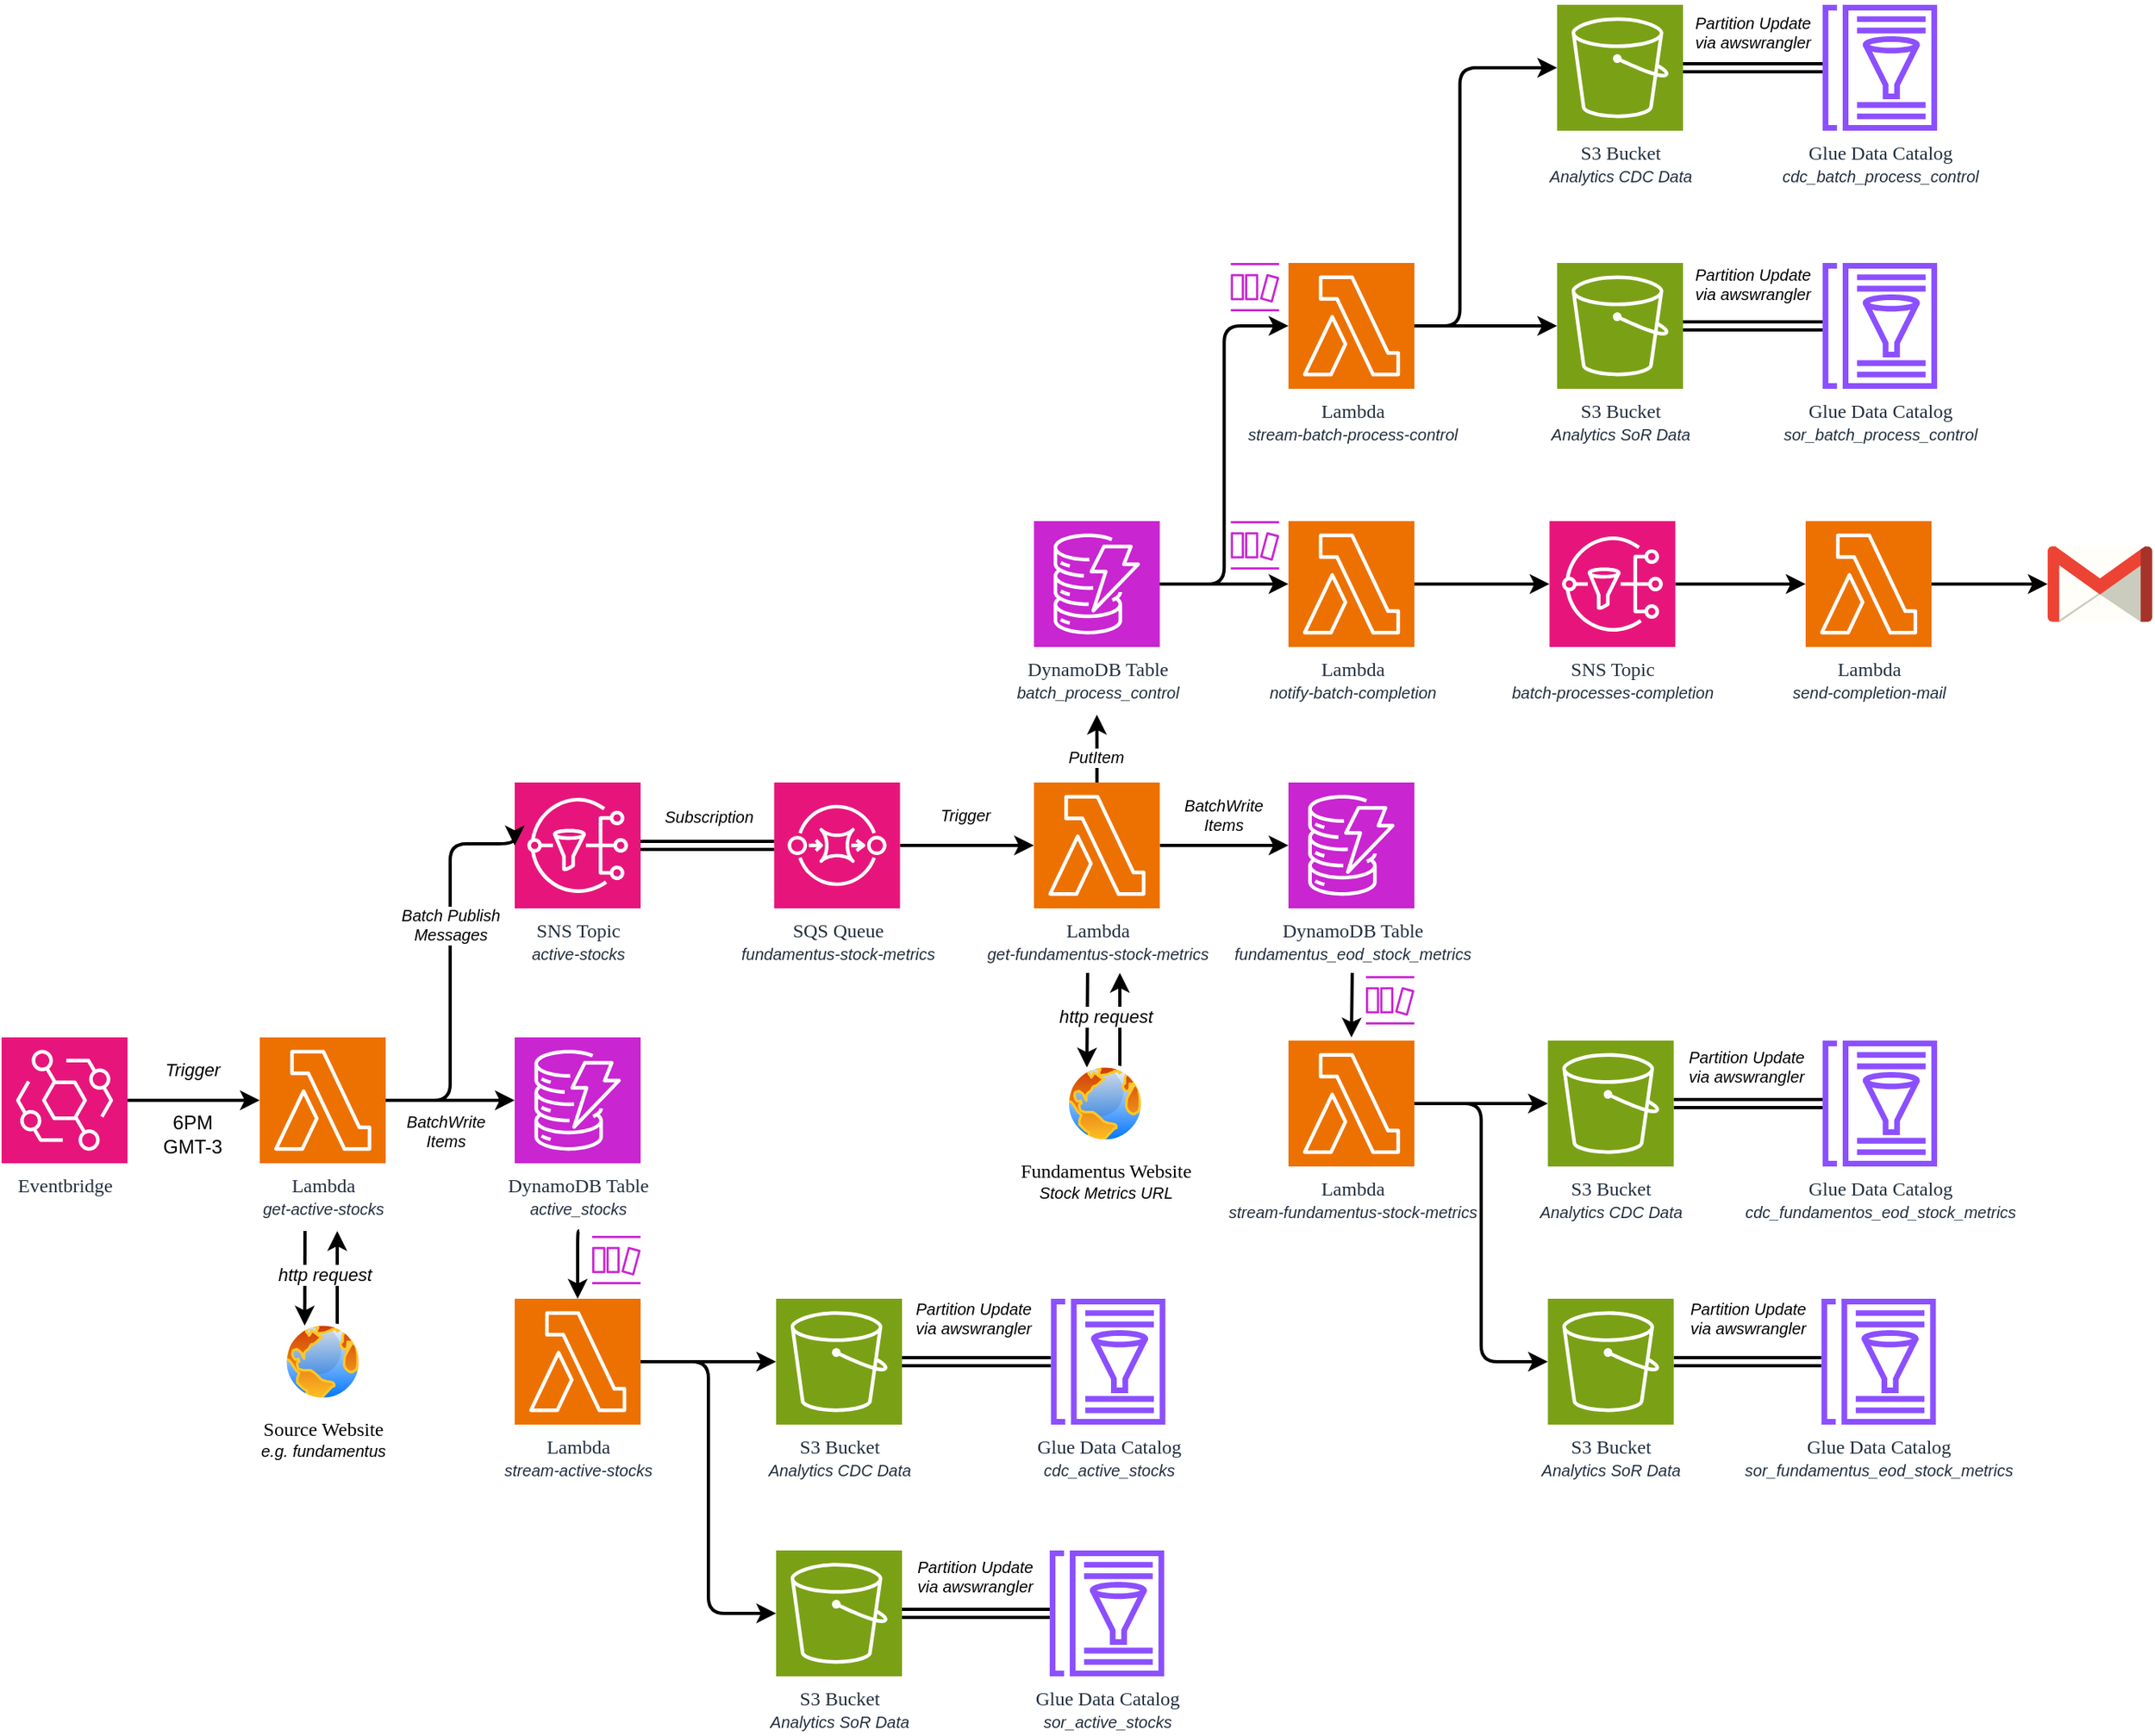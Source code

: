 <mxfile>
    <diagram name="v2" id="n621slL-nwXr80oeEgzK">
        <mxGraphModel dx="1018" dy="1296" grid="1" gridSize="10" guides="1" tooltips="1" connect="1" arrows="1" fold="1" page="0" pageScale="1" pageWidth="850" pageHeight="1100" math="0" shadow="0">
            <root>
                <mxCell id="B9UbWOE9ZLPbwA2eMYIg-0"/>
                <mxCell id="B9UbWOE9ZLPbwA2eMYIg-1" parent="B9UbWOE9ZLPbwA2eMYIg-0"/>
                <mxCell id="B9UbWOE9ZLPbwA2eMYIg-2" value="&lt;font face=&quot;Itau Display&quot;&gt;Eventbridge&lt;/font&gt;" style="sketch=0;points=[[0,0,0],[0.25,0,0],[0.5,0,0],[0.75,0,0],[1,0,0],[0,1,0],[0.25,1,0],[0.5,1,0],[0.75,1,0],[1,1,0],[0,0.25,0],[0,0.5,0],[0,0.75,0],[1,0.25,0],[1,0.5,0],[1,0.75,0]];outlineConnect=0;fontColor=#232F3E;fillColor=#E7157B;strokeColor=#ffffff;dashed=0;verticalLabelPosition=bottom;verticalAlign=top;align=center;html=1;fontSize=12;fontStyle=0;aspect=fixed;shape=mxgraph.aws4.resourceIcon;resIcon=mxgraph.aws4.eventbridge;" parent="B9UbWOE9ZLPbwA2eMYIg-1" vertex="1">
                    <mxGeometry x="122" y="240" width="78" height="78" as="geometry"/>
                </mxCell>
                <mxCell id="B9UbWOE9ZLPbwA2eMYIg-3" style="edgeStyle=orthogonalEdgeStyle;shape=connector;rounded=1;html=1;strokeColor=default;strokeWidth=2;align=center;verticalAlign=middle;fontFamily=Helvetica;fontSize=11;fontColor=default;labelBackgroundColor=default;endArrow=classic;" parent="B9UbWOE9ZLPbwA2eMYIg-1" source="B9UbWOE9ZLPbwA2eMYIg-5" target="B9UbWOE9ZLPbwA2eMYIg-9" edge="1">
                    <mxGeometry relative="1" as="geometry"/>
                </mxCell>
                <mxCell id="B9UbWOE9ZLPbwA2eMYIg-4" style="edgeStyle=orthogonalEdgeStyle;shape=connector;rounded=1;html=1;entryX=0.25;entryY=0;entryDx=0;entryDy=0;strokeColor=default;strokeWidth=2;align=center;verticalAlign=middle;fontFamily=Helvetica;fontSize=11;fontColor=default;labelBackgroundColor=default;endArrow=classic;" parent="B9UbWOE9ZLPbwA2eMYIg-1" target="B9UbWOE9ZLPbwA2eMYIg-12" edge="1">
                    <mxGeometry relative="1" as="geometry">
                        <mxPoint x="310" y="360" as="sourcePoint"/>
                        <Array as="points">
                            <mxPoint x="310" y="360"/>
                        </Array>
                    </mxGeometry>
                </mxCell>
                <mxCell id="B9UbWOE9ZLPbwA2eMYIg-5" value="Lambda&lt;div&gt;&lt;i&gt;&lt;font style=&quot;font-size: 10px;&quot; face=&quot;Helvetica&quot;&gt;get-active-stocks&lt;/font&gt;&lt;/i&gt;&lt;/div&gt;" style="sketch=0;points=[[0,0,0],[0.25,0,0],[0.5,0,0],[0.75,0,0],[1,0,0],[0,1,0],[0.25,1,0],[0.5,1,0],[0.75,1,0],[1,1,0],[0,0.25,0],[0,0.5,0],[0,0.75,0],[1,0.25,0],[1,0.5,0],[1,0.75,0]];outlineConnect=0;fontColor=#232F3E;fillColor=#ED7100;strokeColor=#ffffff;dashed=0;verticalLabelPosition=bottom;verticalAlign=top;align=center;html=1;fontSize=12;fontStyle=0;aspect=fixed;shape=mxgraph.aws4.resourceIcon;resIcon=mxgraph.aws4.lambda;fontFamily=Itau Display;" parent="B9UbWOE9ZLPbwA2eMYIg-1" vertex="1">
                    <mxGeometry x="282" y="240" width="78" height="78" as="geometry"/>
                </mxCell>
                <mxCell id="B9UbWOE9ZLPbwA2eMYIg-6" style="edgeStyle=orthogonalEdgeStyle;shape=connector;rounded=1;html=1;entryX=0;entryY=0.5;entryDx=0;entryDy=0;entryPerimeter=0;strokeColor=default;strokeWidth=2;align=center;verticalAlign=middle;fontFamily=Helvetica;fontSize=11;fontColor=default;labelBackgroundColor=default;endArrow=classic;" parent="B9UbWOE9ZLPbwA2eMYIg-1" source="B9UbWOE9ZLPbwA2eMYIg-2" target="B9UbWOE9ZLPbwA2eMYIg-5" edge="1">
                    <mxGeometry relative="1" as="geometry"/>
                </mxCell>
                <mxCell id="B9UbWOE9ZLPbwA2eMYIg-9" value="&lt;font face=&quot;Itau Display&quot;&gt;DynamoDB Table&lt;/font&gt;&lt;div&gt;&lt;font style=&quot;font-size: 10px;&quot; face=&quot;Helvetica&quot;&gt;&lt;i style=&quot;&quot;&gt;active_stocks&lt;/i&gt;&lt;/font&gt;&lt;/div&gt;" style="points=[[0,0,0],[0.25,0,0],[0.5,0,0],[0.75,0,0],[1,0,0],[0,1,0],[0.25,1,0],[0.5,1,0],[0.75,1,0],[1,1,0],[0,0.25,0],[0,0.5,0],[0,0.75,0],[1,0.25,0],[1,0.5,0],[1,0.75,0]];outlineConnect=0;fontColor=#232F3E;fillColor=#C925D1;strokeColor=#ffffff;dashed=0;verticalLabelPosition=bottom;verticalAlign=top;align=center;html=1;fontSize=12;fontStyle=0;aspect=fixed;shape=mxgraph.aws4.resourceIcon;resIcon=mxgraph.aws4.dynamodb;fontFamily=Helvetica;labelBackgroundColor=none;" parent="B9UbWOE9ZLPbwA2eMYIg-1" vertex="1">
                    <mxGeometry x="440" y="240" width="78" height="78" as="geometry"/>
                </mxCell>
                <mxCell id="B9UbWOE9ZLPbwA2eMYIg-10" value="&lt;i&gt;BatchWrite&lt;/i&gt;&lt;div&gt;&lt;i&gt;Items&lt;/i&gt;&lt;/div&gt;" style="text;html=1;align=center;verticalAlign=middle;resizable=0;points=[];autosize=1;strokeColor=none;fillColor=none;fontFamily=Helvetica;fontSize=10;fontColor=default;labelBackgroundColor=none;" parent="B9UbWOE9ZLPbwA2eMYIg-1" vertex="1">
                    <mxGeometry x="362" y="278" width="70" height="40" as="geometry"/>
                </mxCell>
                <mxCell id="B9UbWOE9ZLPbwA2eMYIg-11" style="edgeStyle=orthogonalEdgeStyle;shape=connector;rounded=1;html=1;strokeColor=default;strokeWidth=2;align=center;verticalAlign=middle;fontFamily=Helvetica;fontSize=11;fontColor=default;labelBackgroundColor=default;endArrow=classic;" parent="B9UbWOE9ZLPbwA2eMYIg-1" source="B9UbWOE9ZLPbwA2eMYIg-12" edge="1">
                    <mxGeometry relative="1" as="geometry">
                        <mxPoint x="330" y="360" as="targetPoint"/>
                        <Array as="points">
                            <mxPoint x="330" y="360"/>
                        </Array>
                    </mxGeometry>
                </mxCell>
                <mxCell id="B9UbWOE9ZLPbwA2eMYIg-12" value="&lt;font style=&quot;font-size: 12px;&quot; face=&quot;Itau Display&quot;&gt;Source Website&lt;/font&gt;&lt;div&gt;&lt;i&gt;&lt;font style=&quot;font-size: 10px;&quot;&gt;e.g. fundamentus&lt;/font&gt;&lt;/i&gt;&lt;/div&gt;" style="image;aspect=fixed;perimeter=ellipsePerimeter;html=1;align=center;shadow=0;dashed=0;spacingTop=3;image=img/lib/active_directory/internet_globe.svg;fontFamily=Helvetica;fontSize=11;fontColor=default;labelBackgroundColor=none;" parent="B9UbWOE9ZLPbwA2eMYIg-1" vertex="1">
                    <mxGeometry x="296" y="416" width="50" height="50" as="geometry"/>
                </mxCell>
                <mxCell id="B9UbWOE9ZLPbwA2eMYIg-13" value="&lt;i&gt;http request&lt;/i&gt;" style="text;html=1;align=center;verticalAlign=middle;resizable=0;points=[];autosize=1;strokeColor=none;fillColor=none;fontFamily=Helvetica;fontSize=11;fontColor=default;labelBackgroundColor=default;" parent="B9UbWOE9ZLPbwA2eMYIg-1" vertex="1">
                    <mxGeometry x="282" y="372" width="80" height="30" as="geometry"/>
                </mxCell>
                <mxCell id="B9UbWOE9ZLPbwA2eMYIg-14" value="6PM&lt;div&gt;GMT-3&lt;/div&gt;" style="text;html=1;align=center;verticalAlign=middle;resizable=0;points=[];autosize=1;strokeColor=none;fillColor=none;" parent="B9UbWOE9ZLPbwA2eMYIg-1" vertex="1">
                    <mxGeometry x="210" y="280" width="60" height="40" as="geometry"/>
                </mxCell>
                <mxCell id="B9UbWOE9ZLPbwA2eMYIg-15" value="&lt;font face=&quot;Itau Display&quot;&gt;SNS Topic&lt;/font&gt;&lt;div&gt;&lt;font face=&quot;Helvetica&quot; style=&quot;font-size: 10px;&quot;&gt;&lt;i style=&quot;&quot;&gt;active-stocks&lt;/i&gt;&lt;/font&gt;&lt;/div&gt;" style="points=[[0,0,0],[0.25,0,0],[0.5,0,0],[0.75,0,0],[1,0,0],[0,1,0],[0.25,1,0],[0.5,1,0],[0.75,1,0],[1,1,0],[0,0.25,0],[0,0.5,0],[0,0.75,0],[1,0.25,0],[1,0.5,0],[1,0.75,0]];outlineConnect=0;fontColor=#232F3E;fillColor=#E7157B;strokeColor=#ffffff;dashed=0;verticalLabelPosition=bottom;verticalAlign=top;align=center;html=1;fontSize=12;fontStyle=0;aspect=fixed;shape=mxgraph.aws4.resourceIcon;resIcon=mxgraph.aws4.sns;" parent="B9UbWOE9ZLPbwA2eMYIg-1" vertex="1">
                    <mxGeometry x="440" y="82" width="78" height="78" as="geometry"/>
                </mxCell>
                <mxCell id="B9UbWOE9ZLPbwA2eMYIg-16" style="edgeStyle=orthogonalEdgeStyle;shape=connector;rounded=1;html=1;strokeColor=default;strokeWidth=2;align=center;verticalAlign=middle;fontFamily=Helvetica;fontSize=11;fontColor=default;labelBackgroundColor=default;endArrow=classic;" parent="B9UbWOE9ZLPbwA2eMYIg-1" source="B9UbWOE9ZLPbwA2eMYIg-17" target="B9UbWOE9ZLPbwA2eMYIg-19" edge="1">
                    <mxGeometry relative="1" as="geometry"/>
                </mxCell>
                <mxCell id="B9UbWOE9ZLPbwA2eMYIg-17" value="&lt;font face=&quot;Itau Display&quot;&gt;SQS Queue&lt;/font&gt;&lt;div&gt;&lt;span style=&quot;font-size: 10px;&quot;&gt;&lt;i&gt;fundamentus-stock-metrics&lt;/i&gt;&lt;/span&gt;&lt;/div&gt;" style="points=[[0,0,0],[0.25,0,0],[0.5,0,0],[0.75,0,0],[1,0,0],[0,1,0],[0.25,1,0],[0.5,1,0],[0.75,1,0],[1,1,0],[0,0.25,0],[0,0.5,0],[0,0.75,0],[1,0.25,0],[1,0.5,0],[1,0.75,0]];outlineConnect=0;fontColor=#232F3E;fillColor=#E7157B;strokeColor=#ffffff;dashed=0;verticalLabelPosition=bottom;verticalAlign=top;align=center;html=1;fontSize=12;fontStyle=0;aspect=fixed;shape=mxgraph.aws4.resourceIcon;resIcon=mxgraph.aws4.sqs;fontFamily=Helvetica;labelBackgroundColor=none;" parent="B9UbWOE9ZLPbwA2eMYIg-1" vertex="1">
                    <mxGeometry x="600.75" y="82" width="78" height="78" as="geometry"/>
                </mxCell>
                <mxCell id="B9UbWOE9ZLPbwA2eMYIg-18" style="edgeStyle=orthogonalEdgeStyle;shape=connector;rounded=1;html=1;strokeColor=default;strokeWidth=2;align=center;verticalAlign=middle;fontFamily=Helvetica;fontSize=11;fontColor=default;labelBackgroundColor=default;endArrow=classic;" parent="B9UbWOE9ZLPbwA2eMYIg-1" source="B9UbWOE9ZLPbwA2eMYIg-19" target="B9UbWOE9ZLPbwA2eMYIg-21" edge="1">
                    <mxGeometry relative="1" as="geometry"/>
                </mxCell>
                <mxCell id="0" style="edgeStyle=orthogonalEdgeStyle;html=1;strokeWidth=2;" parent="B9UbWOE9ZLPbwA2eMYIg-1" source="B9UbWOE9ZLPbwA2eMYIg-19" edge="1">
                    <mxGeometry relative="1" as="geometry">
                        <mxPoint x="800.75" y="40" as="targetPoint"/>
                    </mxGeometry>
                </mxCell>
                <mxCell id="B9UbWOE9ZLPbwA2eMYIg-19" value="Lambda&lt;div&gt;&lt;i&gt;&lt;font style=&quot;font-size: 10px;&quot; face=&quot;Helvetica&quot;&gt;get-fundamentus-stock-metrics&lt;/font&gt;&lt;/i&gt;&lt;/div&gt;" style="sketch=0;points=[[0,0,0],[0.25,0,0],[0.5,0,0],[0.75,0,0],[1,0,0],[0,1,0],[0.25,1,0],[0.5,1,0],[0.75,1,0],[1,1,0],[0,0.25,0],[0,0.5,0],[0,0.75,0],[1,0.25,0],[1,0.5,0],[1,0.75,0]];outlineConnect=0;fontColor=#232F3E;fillColor=#ED7100;strokeColor=#ffffff;dashed=0;verticalLabelPosition=bottom;verticalAlign=top;align=center;html=1;fontSize=12;fontStyle=0;aspect=fixed;shape=mxgraph.aws4.resourceIcon;resIcon=mxgraph.aws4.lambda;fontFamily=Itau Display;" parent="B9UbWOE9ZLPbwA2eMYIg-1" vertex="1">
                    <mxGeometry x="761.75" y="82" width="78" height="78" as="geometry"/>
                </mxCell>
                <mxCell id="B9UbWOE9ZLPbwA2eMYIg-20" style="edgeStyle=orthogonalEdgeStyle;html=1;entryX=0.5;entryY=0;entryDx=0;entryDy=0;strokeWidth=2;" parent="B9UbWOE9ZLPbwA2eMYIg-1" edge="1">
                    <mxGeometry relative="1" as="geometry">
                        <mxPoint x="959" y="200" as="sourcePoint"/>
                        <Array as="points">
                            <mxPoint x="959" y="200"/>
                        </Array>
                        <mxPoint x="958.5" y="240" as="targetPoint"/>
                    </mxGeometry>
                </mxCell>
                <mxCell id="B9UbWOE9ZLPbwA2eMYIg-21" value="&lt;font face=&quot;Itau Display&quot;&gt;DynamoDB Table&lt;/font&gt;&lt;div&gt;&lt;font style=&quot;font-size: 10px;&quot; face=&quot;Helvetica&quot;&gt;&lt;i style=&quot;&quot;&gt;fundamentus_eod_stock_metrics&lt;/i&gt;&lt;/font&gt;&lt;/div&gt;" style="points=[[0,0,0],[0.25,0,0],[0.5,0,0],[0.75,0,0],[1,0,0],[0,1,0],[0.25,1,0],[0.5,1,0],[0.75,1,0],[1,1,0],[0,0.25,0],[0,0.5,0],[0,0.75,0],[1,0.25,0],[1,0.5,0],[1,0.75,0]];outlineConnect=0;fontColor=#232F3E;fillColor=#C925D1;strokeColor=#ffffff;dashed=0;verticalLabelPosition=bottom;verticalAlign=top;align=center;html=1;fontSize=12;fontStyle=0;aspect=fixed;shape=mxgraph.aws4.resourceIcon;resIcon=mxgraph.aws4.dynamodb;fontFamily=Helvetica;labelBackgroundColor=none;" parent="B9UbWOE9ZLPbwA2eMYIg-1" vertex="1">
                    <mxGeometry x="919.5" y="82" width="78" height="78" as="geometry"/>
                </mxCell>
                <mxCell id="B9UbWOE9ZLPbwA2eMYIg-22" style="edgeStyle=orthogonalEdgeStyle;shape=connector;rounded=1;html=1;strokeColor=default;strokeWidth=2;align=center;verticalAlign=middle;fontFamily=Helvetica;fontSize=11;fontColor=default;labelBackgroundColor=default;endArrow=classic;" parent="B9UbWOE9ZLPbwA2eMYIg-1" source="B9UbWOE9ZLPbwA2eMYIg-23" target="B9UbWOE9ZLPbwA2eMYIg-25" edge="1">
                    <mxGeometry relative="1" as="geometry"/>
                </mxCell>
                <mxCell id="B9UbWOE9ZLPbwA2eMYIg-23" value="Lambda&lt;div&gt;&lt;font face=&quot;Helvetica&quot;&gt;&lt;span style=&quot;font-size: 10px;&quot;&gt;&lt;i&gt;stream-active-stocks&lt;/i&gt;&lt;/span&gt;&lt;/font&gt;&lt;/div&gt;" style="sketch=0;points=[[0,0,0],[0.25,0,0],[0.5,0,0],[0.75,0,0],[1,0,0],[0,1,0],[0.25,1,0],[0.5,1,0],[0.75,1,0],[1,1,0],[0,0.25,0],[0,0.5,0],[0,0.75,0],[1,0.25,0],[1,0.5,0],[1,0.75,0]];outlineConnect=0;fontColor=#232F3E;fillColor=#ED7100;strokeColor=#ffffff;dashed=0;verticalLabelPosition=bottom;verticalAlign=top;align=center;html=1;fontSize=12;fontStyle=0;aspect=fixed;shape=mxgraph.aws4.resourceIcon;resIcon=mxgraph.aws4.lambda;fontFamily=Itau Display;" parent="B9UbWOE9ZLPbwA2eMYIg-1" vertex="1">
                    <mxGeometry x="440" y="402" width="78" height="78" as="geometry"/>
                </mxCell>
                <mxCell id="B9UbWOE9ZLPbwA2eMYIg-24" style="edgeStyle=orthogonalEdgeStyle;shape=link;rounded=1;html=1;strokeColor=default;strokeWidth=2;align=center;verticalAlign=middle;fontFamily=Helvetica;fontSize=11;fontColor=default;labelBackgroundColor=default;endArrow=classic;" parent="B9UbWOE9ZLPbwA2eMYIg-1" source="B9UbWOE9ZLPbwA2eMYIg-25" target="B9UbWOE9ZLPbwA2eMYIg-26" edge="1">
                    <mxGeometry relative="1" as="geometry"/>
                </mxCell>
                <mxCell id="B9UbWOE9ZLPbwA2eMYIg-25" value="&lt;font face=&quot;Itau Display&quot;&gt;S3 Bucket&lt;/font&gt;&lt;div&gt;&lt;span style=&quot;font-size: 10px;&quot;&gt;&lt;i&gt;Analytics CDC Data&lt;/i&gt;&lt;/span&gt;&lt;/div&gt;" style="points=[[0,0,0],[0.25,0,0],[0.5,0,0],[0.75,0,0],[1,0,0],[0,1,0],[0.25,1,0],[0.5,1,0],[0.75,1,0],[1,1,0],[0,0.25,0],[0,0.5,0],[0,0.75,0],[1,0.25,0],[1,0.5,0],[1,0.75,0]];outlineConnect=0;fontColor=#232F3E;fillColor=#7AA116;strokeColor=#ffffff;dashed=0;verticalLabelPosition=bottom;verticalAlign=top;align=center;html=1;fontSize=12;fontStyle=0;aspect=fixed;shape=mxgraph.aws4.resourceIcon;resIcon=mxgraph.aws4.s3;" parent="B9UbWOE9ZLPbwA2eMYIg-1" vertex="1">
                    <mxGeometry x="602" y="402" width="78" height="78" as="geometry"/>
                </mxCell>
                <mxCell id="B9UbWOE9ZLPbwA2eMYIg-26" value="&lt;font style=&quot;scrollbar-color: rgb(75, 75, 75) rgb(27, 29, 30);&quot; face=&quot;Itau Display&quot;&gt;Glue Data Catalog&lt;/font&gt;&lt;div style=&quot;scrollbar-color: rgb(75, 75, 75) rgb(27, 29, 30);&quot;&gt;&lt;font style=&quot;scrollbar-color: rgb(75, 75, 75) rgb(27, 29, 30); font-size: 10px;&quot; face=&quot;Helvetica&quot;&gt;&lt;i style=&quot;scrollbar-color: rgb(75, 75, 75) rgb(27, 29, 30);&quot;&gt;cdc_active_stocks&lt;/i&gt;&lt;/font&gt;&lt;/div&gt;" style="sketch=0;outlineConnect=0;fontColor=light-dark(#232F3E,#C0C0C0);gradientColor=none;fillColor=#8C4FFF;strokeColor=none;dashed=0;verticalLabelPosition=bottom;verticalAlign=top;align=center;html=1;fontSize=12;fontStyle=0;aspect=fixed;pointerEvents=1;shape=mxgraph.aws4.glue_data_catalog;fontFamily=Helvetica;labelBackgroundColor=none;" parent="B9UbWOE9ZLPbwA2eMYIg-1" vertex="1">
                    <mxGeometry x="771.75" y="402" width="72" height="78" as="geometry"/>
                </mxCell>
                <mxCell id="B9UbWOE9ZLPbwA2eMYIg-27" style="edgeStyle=orthogonalEdgeStyle;shape=link;rounded=1;html=1;strokeColor=default;strokeWidth=2;align=center;verticalAlign=middle;fontFamily=Helvetica;fontSize=11;fontColor=default;labelBackgroundColor=default;endArrow=classic;" parent="B9UbWOE9ZLPbwA2eMYIg-1" source="B9UbWOE9ZLPbwA2eMYIg-28" target="B9UbWOE9ZLPbwA2eMYIg-29" edge="1">
                    <mxGeometry relative="1" as="geometry"/>
                </mxCell>
                <mxCell id="B9UbWOE9ZLPbwA2eMYIg-28" value="&lt;font face=&quot;Itau Display&quot;&gt;S3 Bucket&lt;/font&gt;&lt;div&gt;&lt;font style=&quot;font-size: 10px;&quot; face=&quot;Helvetica&quot;&gt;&lt;i&gt;Analytics SoR Data&lt;/i&gt;&lt;/font&gt;&lt;/div&gt;" style="points=[[0,0,0],[0.25,0,0],[0.5,0,0],[0.75,0,0],[1,0,0],[0,1,0],[0.25,1,0],[0.5,1,0],[0.75,1,0],[1,1,0],[0,0.25,0],[0,0.5,0],[0,0.75,0],[1,0.25,0],[1,0.5,0],[1,0.75,0]];outlineConnect=0;fontColor=#232F3E;fillColor=#7AA116;strokeColor=#ffffff;dashed=0;verticalLabelPosition=bottom;verticalAlign=top;align=center;html=1;fontSize=12;fontStyle=0;aspect=fixed;shape=mxgraph.aws4.resourceIcon;resIcon=mxgraph.aws4.s3;" parent="B9UbWOE9ZLPbwA2eMYIg-1" vertex="1">
                    <mxGeometry x="602" y="558" width="78" height="78" as="geometry"/>
                </mxCell>
                <mxCell id="B9UbWOE9ZLPbwA2eMYIg-29" value="&lt;font style=&quot;scrollbar-color: rgb(75, 75, 75) rgb(27, 29, 30);&quot; face=&quot;Itau Display&quot;&gt;Glue Data Catalog&lt;/font&gt;&lt;div style=&quot;scrollbar-color: rgb(75, 75, 75) rgb(27, 29, 30);&quot;&gt;&lt;font style=&quot;scrollbar-color: rgb(75, 75, 75) rgb(27, 29, 30); font-size: 10px;&quot; face=&quot;Helvetica&quot;&gt;&lt;i style=&quot;scrollbar-color: rgb(75, 75, 75) rgb(27, 29, 30);&quot;&gt;sor_active_stocks&lt;/i&gt;&lt;/font&gt;&lt;/div&gt;" style="sketch=0;outlineConnect=0;fontColor=light-dark(#232F3E,#C0C0C0);gradientColor=none;fillColor=#8C4FFF;strokeColor=none;dashed=0;verticalLabelPosition=bottom;verticalAlign=top;align=center;html=1;fontSize=12;fontStyle=0;aspect=fixed;pointerEvents=1;shape=mxgraph.aws4.glue_data_catalog;fontFamily=Helvetica;labelBackgroundColor=none;" parent="B9UbWOE9ZLPbwA2eMYIg-1" vertex="1">
                    <mxGeometry x="771" y="558" width="72" height="78" as="geometry"/>
                </mxCell>
                <mxCell id="B9UbWOE9ZLPbwA2eMYIg-30" value="&lt;i&gt;Partition Update&lt;/i&gt;&lt;div&gt;&lt;i&gt;via awswrangler&lt;/i&gt;&lt;/div&gt;" style="text;html=1;align=center;verticalAlign=middle;resizable=0;points=[];autosize=1;strokeColor=none;fillColor=none;fontFamily=Helvetica;fontSize=10;fontColor=default;labelBackgroundColor=none;" parent="B9UbWOE9ZLPbwA2eMYIg-1" vertex="1">
                    <mxGeometry x="675.25" y="554" width="100" height="40" as="geometry"/>
                </mxCell>
                <mxCell id="B9UbWOE9ZLPbwA2eMYIg-31" value="&lt;i&gt;Partition Update&lt;/i&gt;&lt;div&gt;&lt;i&gt;via awswrangler&lt;/i&gt;&lt;/div&gt;" style="text;html=1;align=center;verticalAlign=middle;resizable=0;points=[];autosize=1;strokeColor=none;fillColor=none;fontFamily=Helvetica;fontSize=10;fontColor=default;labelBackgroundColor=none;" parent="B9UbWOE9ZLPbwA2eMYIg-1" vertex="1">
                    <mxGeometry x="673.5" y="394" width="100" height="40" as="geometry"/>
                </mxCell>
                <mxCell id="B9UbWOE9ZLPbwA2eMYIg-32" style="edgeStyle=orthogonalEdgeStyle;shape=connector;rounded=1;html=1;entryX=0;entryY=0.5;entryDx=0;entryDy=0;entryPerimeter=0;strokeColor=default;strokeWidth=2;align=center;verticalAlign=middle;fontFamily=Helvetica;fontSize=11;fontColor=default;labelBackgroundColor=default;endArrow=classic;" parent="B9UbWOE9ZLPbwA2eMYIg-1" source="B9UbWOE9ZLPbwA2eMYIg-23" target="B9UbWOE9ZLPbwA2eMYIg-28" edge="1">
                    <mxGeometry relative="1" as="geometry"/>
                </mxCell>
                <mxCell id="B9UbWOE9ZLPbwA2eMYIg-33" value="" style="sketch=0;outlineConnect=0;fontColor=#232F3E;gradientColor=none;fillColor=#C925D1;strokeColor=none;dashed=0;verticalLabelPosition=bottom;verticalAlign=top;align=center;html=1;fontSize=12;fontStyle=0;aspect=fixed;pointerEvents=1;shape=mxgraph.aws4.dynamodb_stream;fontFamily=Helvetica;labelBackgroundColor=default;" parent="B9UbWOE9ZLPbwA2eMYIg-1" vertex="1">
                    <mxGeometry x="488" y="363" width="30" height="30" as="geometry"/>
                </mxCell>
                <mxCell id="B9UbWOE9ZLPbwA2eMYIg-34" style="edgeStyle=orthogonalEdgeStyle;shape=connector;rounded=1;html=1;strokeColor=default;strokeWidth=2;align=center;verticalAlign=middle;fontFamily=Helvetica;fontSize=11;fontColor=default;labelBackgroundColor=default;endArrow=classic;" parent="B9UbWOE9ZLPbwA2eMYIg-1" source="B9UbWOE9ZLPbwA2eMYIg-35" target="B9UbWOE9ZLPbwA2eMYIg-37" edge="1">
                    <mxGeometry relative="1" as="geometry"/>
                </mxCell>
                <mxCell id="B9UbWOE9ZLPbwA2eMYIg-35" value="Lambda&lt;div&gt;&lt;font face=&quot;Helvetica&quot;&gt;&lt;span style=&quot;font-size: 10px;&quot;&gt;&lt;i&gt;stream-fundamentus-stock-metrics&lt;/i&gt;&lt;/span&gt;&lt;/font&gt;&lt;/div&gt;" style="sketch=0;points=[[0,0,0],[0.25,0,0],[0.5,0,0],[0.75,0,0],[1,0,0],[0,1,0],[0.25,1,0],[0.5,1,0],[0.75,1,0],[1,1,0],[0,0.25,0],[0,0.5,0],[0,0.75,0],[1,0.25,0],[1,0.5,0],[1,0.75,0]];outlineConnect=0;fontColor=#232F3E;fillColor=#ED7100;strokeColor=#ffffff;dashed=0;verticalLabelPosition=bottom;verticalAlign=top;align=center;html=1;fontSize=12;fontStyle=0;aspect=fixed;shape=mxgraph.aws4.resourceIcon;resIcon=mxgraph.aws4.lambda;fontFamily=Itau Display;" parent="B9UbWOE9ZLPbwA2eMYIg-1" vertex="1">
                    <mxGeometry x="919.5" y="242" width="78" height="78" as="geometry"/>
                </mxCell>
                <mxCell id="B9UbWOE9ZLPbwA2eMYIg-36" style="edgeStyle=orthogonalEdgeStyle;shape=link;rounded=1;html=1;strokeColor=default;strokeWidth=2;align=center;verticalAlign=middle;fontFamily=Helvetica;fontSize=11;fontColor=default;labelBackgroundColor=default;endArrow=classic;" parent="B9UbWOE9ZLPbwA2eMYIg-1" source="B9UbWOE9ZLPbwA2eMYIg-37" target="B9UbWOE9ZLPbwA2eMYIg-38" edge="1">
                    <mxGeometry relative="1" as="geometry"/>
                </mxCell>
                <mxCell id="B9UbWOE9ZLPbwA2eMYIg-37" value="&lt;font face=&quot;Itau Display&quot;&gt;S3 Bucket&lt;/font&gt;&lt;div&gt;&lt;span style=&quot;font-size: 10px;&quot;&gt;&lt;i&gt;Analytics CDC Data&lt;/i&gt;&lt;/span&gt;&lt;/div&gt;" style="points=[[0,0,0],[0.25,0,0],[0.5,0,0],[0.75,0,0],[1,0,0],[0,1,0],[0.25,1,0],[0.5,1,0],[0.75,1,0],[1,1,0],[0,0.25,0],[0,0.5,0],[0,0.75,0],[1,0.25,0],[1,0.5,0],[1,0.75,0]];outlineConnect=0;fontColor=#232F3E;fillColor=#7AA116;strokeColor=#ffffff;dashed=0;verticalLabelPosition=bottom;verticalAlign=top;align=center;html=1;fontSize=12;fontStyle=0;aspect=fixed;shape=mxgraph.aws4.resourceIcon;resIcon=mxgraph.aws4.s3;" parent="B9UbWOE9ZLPbwA2eMYIg-1" vertex="1">
                    <mxGeometry x="1080.25" y="242" width="78" height="78" as="geometry"/>
                </mxCell>
                <mxCell id="B9UbWOE9ZLPbwA2eMYIg-38" value="&lt;font style=&quot;scrollbar-color: rgb(75, 75, 75) rgb(27, 29, 30);&quot; face=&quot;Itau Display&quot;&gt;Glue Data Catalog&lt;/font&gt;&lt;div style=&quot;scrollbar-color: rgb(75, 75, 75) rgb(27, 29, 30);&quot;&gt;&lt;font style=&quot;scrollbar-color: rgb(75, 75, 75) rgb(27, 29, 30); font-size: 10px;&quot; face=&quot;Helvetica&quot;&gt;&lt;i style=&quot;scrollbar-color: rgb(75, 75, 75) rgb(27, 29, 30);&quot;&gt;cdc_fundamentos_eod_stock_metrics&lt;/i&gt;&lt;/font&gt;&lt;/div&gt;" style="sketch=0;outlineConnect=0;fontColor=light-dark(#232F3E,#C0C0C0);gradientColor=none;fillColor=#8C4FFF;strokeColor=none;dashed=0;verticalLabelPosition=bottom;verticalAlign=top;align=center;html=1;fontSize=12;fontStyle=0;aspect=fixed;pointerEvents=1;shape=mxgraph.aws4.glue_data_catalog;fontFamily=Helvetica;labelBackgroundColor=none;" parent="B9UbWOE9ZLPbwA2eMYIg-1" vertex="1">
                    <mxGeometry x="1250" y="242" width="72" height="78" as="geometry"/>
                </mxCell>
                <mxCell id="B9UbWOE9ZLPbwA2eMYIg-39" style="edgeStyle=orthogonalEdgeStyle;shape=link;rounded=1;html=1;strokeColor=default;strokeWidth=2;align=center;verticalAlign=middle;fontFamily=Helvetica;fontSize=11;fontColor=default;labelBackgroundColor=default;endArrow=classic;" parent="B9UbWOE9ZLPbwA2eMYIg-1" source="B9UbWOE9ZLPbwA2eMYIg-40" target="B9UbWOE9ZLPbwA2eMYIg-41" edge="1">
                    <mxGeometry relative="1" as="geometry"/>
                </mxCell>
                <mxCell id="B9UbWOE9ZLPbwA2eMYIg-40" value="&lt;font face=&quot;Itau Display&quot;&gt;S3 Bucket&lt;/font&gt;&lt;div&gt;&lt;font style=&quot;font-size: 10px;&quot; face=&quot;Helvetica&quot;&gt;&lt;i&gt;Analytics SoR Data&lt;/i&gt;&lt;/font&gt;&lt;/div&gt;" style="points=[[0,0,0],[0.25,0,0],[0.5,0,0],[0.75,0,0],[1,0,0],[0,1,0],[0.25,1,0],[0.5,1,0],[0.75,1,0],[1,1,0],[0,0.25,0],[0,0.5,0],[0,0.75,0],[1,0.25,0],[1,0.5,0],[1,0.75,0]];outlineConnect=0;fontColor=#232F3E;fillColor=#7AA116;strokeColor=#ffffff;dashed=0;verticalLabelPosition=bottom;verticalAlign=top;align=center;html=1;fontSize=12;fontStyle=0;aspect=fixed;shape=mxgraph.aws4.resourceIcon;resIcon=mxgraph.aws4.s3;" parent="B9UbWOE9ZLPbwA2eMYIg-1" vertex="1">
                    <mxGeometry x="1080.25" y="402" width="78" height="78" as="geometry"/>
                </mxCell>
                <mxCell id="B9UbWOE9ZLPbwA2eMYIg-41" value="&lt;font style=&quot;scrollbar-color: rgb(75, 75, 75) rgb(27, 29, 30);&quot; face=&quot;Itau Display&quot;&gt;Glue Data Catalog&lt;/font&gt;&lt;div style=&quot;scrollbar-color: rgb(75, 75, 75) rgb(27, 29, 30);&quot;&gt;&lt;font style=&quot;scrollbar-color: rgb(75, 75, 75) rgb(27, 29, 30); font-size: 10px;&quot; face=&quot;Helvetica&quot;&gt;&lt;i style=&quot;scrollbar-color: rgb(75, 75, 75) rgb(27, 29, 30);&quot;&gt;sor_fundamentus_eod_stock_metrics&lt;/i&gt;&lt;/font&gt;&lt;/div&gt;" style="sketch=0;outlineConnect=0;fontColor=light-dark(#232F3E,#C0C0C0);gradientColor=none;fillColor=#8C4FFF;strokeColor=none;dashed=0;verticalLabelPosition=bottom;verticalAlign=top;align=center;html=1;fontSize=12;fontStyle=0;aspect=fixed;pointerEvents=1;shape=mxgraph.aws4.glue_data_catalog;fontFamily=Helvetica;labelBackgroundColor=none;" parent="B9UbWOE9ZLPbwA2eMYIg-1" vertex="1">
                    <mxGeometry x="1249.25" y="402" width="72" height="78" as="geometry"/>
                </mxCell>
                <mxCell id="B9UbWOE9ZLPbwA2eMYIg-42" value="&lt;i&gt;Partition Update&lt;/i&gt;&lt;div&gt;&lt;i&gt;via awswrangler&lt;/i&gt;&lt;/div&gt;" style="text;html=1;align=center;verticalAlign=middle;resizable=0;points=[];autosize=1;strokeColor=none;fillColor=none;fontFamily=Helvetica;fontSize=10;fontColor=default;labelBackgroundColor=none;" parent="B9UbWOE9ZLPbwA2eMYIg-1" vertex="1">
                    <mxGeometry x="1153.5" y="394" width="100" height="40" as="geometry"/>
                </mxCell>
                <mxCell id="B9UbWOE9ZLPbwA2eMYIg-43" value="&lt;i&gt;Partition Update&lt;/i&gt;&lt;div&gt;&lt;i&gt;via awswrangler&lt;/i&gt;&lt;/div&gt;" style="text;html=1;align=center;verticalAlign=middle;resizable=0;points=[];autosize=1;strokeColor=none;fillColor=none;fontFamily=Helvetica;fontSize=10;fontColor=default;labelBackgroundColor=none;" parent="B9UbWOE9ZLPbwA2eMYIg-1" vertex="1">
                    <mxGeometry x="1153" y="238" width="100" height="40" as="geometry"/>
                </mxCell>
                <mxCell id="B9UbWOE9ZLPbwA2eMYIg-44" style="edgeStyle=orthogonalEdgeStyle;shape=connector;rounded=1;html=1;entryX=0;entryY=0.5;entryDx=0;entryDy=0;entryPerimeter=0;strokeColor=default;strokeWidth=2;align=center;verticalAlign=middle;fontFamily=Helvetica;fontSize=11;fontColor=default;labelBackgroundColor=default;endArrow=classic;" parent="B9UbWOE9ZLPbwA2eMYIg-1" source="B9UbWOE9ZLPbwA2eMYIg-35" target="B9UbWOE9ZLPbwA2eMYIg-40" edge="1">
                    <mxGeometry relative="1" as="geometry"/>
                </mxCell>
                <mxCell id="B9UbWOE9ZLPbwA2eMYIg-45" style="edgeStyle=orthogonalEdgeStyle;shape=connector;rounded=1;html=1;entryX=0.25;entryY=0;entryDx=0;entryDy=0;strokeColor=default;strokeWidth=2;align=center;verticalAlign=middle;fontFamily=Helvetica;fontSize=11;fontColor=default;labelBackgroundColor=default;endArrow=classic;" parent="B9UbWOE9ZLPbwA2eMYIg-1" target="B9UbWOE9ZLPbwA2eMYIg-47" edge="1">
                    <mxGeometry relative="1" as="geometry">
                        <mxPoint x="795" y="200" as="sourcePoint"/>
                        <Array as="points">
                            <mxPoint x="795" y="200"/>
                        </Array>
                    </mxGeometry>
                </mxCell>
                <mxCell id="B9UbWOE9ZLPbwA2eMYIg-46" style="edgeStyle=orthogonalEdgeStyle;shape=connector;rounded=1;html=1;strokeColor=default;strokeWidth=2;align=center;verticalAlign=middle;fontFamily=Helvetica;fontSize=11;fontColor=default;labelBackgroundColor=default;endArrow=classic;" parent="B9UbWOE9ZLPbwA2eMYIg-1" source="B9UbWOE9ZLPbwA2eMYIg-47" edge="1">
                    <mxGeometry relative="1" as="geometry">
                        <mxPoint x="815" y="200" as="targetPoint"/>
                        <Array as="points">
                            <mxPoint x="815" y="200"/>
                        </Array>
                    </mxGeometry>
                </mxCell>
                <mxCell id="B9UbWOE9ZLPbwA2eMYIg-47" value="&lt;font style=&quot;font-size: 12px;&quot; face=&quot;Itau Display&quot;&gt;Fundamentus Website&lt;/font&gt;&lt;div&gt;&lt;i&gt;&lt;font style=&quot;font-size: 10px;&quot;&gt;Stock Metrics URL&lt;/font&gt;&lt;/i&gt;&lt;/div&gt;" style="image;aspect=fixed;perimeter=ellipsePerimeter;html=1;align=center;shadow=0;dashed=0;spacingTop=3;image=img/lib/active_directory/internet_globe.svg;fontFamily=Helvetica;fontSize=11;fontColor=default;labelBackgroundColor=none;" parent="B9UbWOE9ZLPbwA2eMYIg-1" vertex="1">
                    <mxGeometry x="780.75" y="256" width="50" height="50" as="geometry"/>
                </mxCell>
                <mxCell id="B9UbWOE9ZLPbwA2eMYIg-48" value="&lt;i&gt;http request&lt;/i&gt;" style="text;html=1;align=center;verticalAlign=middle;resizable=0;points=[];autosize=1;strokeColor=none;fillColor=none;fontFamily=Helvetica;fontSize=11;fontColor=default;labelBackgroundColor=default;" parent="B9UbWOE9ZLPbwA2eMYIg-1" vertex="1">
                    <mxGeometry x="765.75" y="212" width="80" height="30" as="geometry"/>
                </mxCell>
                <mxCell id="B9UbWOE9ZLPbwA2eMYIg-49" value="&lt;i&gt;Trigger&lt;/i&gt;" style="text;html=1;align=center;verticalAlign=middle;resizable=0;points=[];autosize=1;strokeColor=none;fillColor=none;fontFamily=Helvetica;fontSize=11;fontColor=default;labelBackgroundColor=none;" parent="B9UbWOE9ZLPbwA2eMYIg-1" vertex="1">
                    <mxGeometry x="210" y="245" width="60" height="30" as="geometry"/>
                </mxCell>
                <mxCell id="B9UbWOE9ZLPbwA2eMYIg-51" style="edgeStyle=orthogonalEdgeStyle;shape=link;rounded=1;html=1;entryX=0;entryY=0.5;entryDx=0;entryDy=0;entryPerimeter=0;strokeColor=default;strokeWidth=2;align=center;verticalAlign=middle;fontFamily=Helvetica;fontSize=11;fontColor=default;labelBackgroundColor=default;endArrow=classic;" parent="B9UbWOE9ZLPbwA2eMYIg-1" source="B9UbWOE9ZLPbwA2eMYIg-15" target="B9UbWOE9ZLPbwA2eMYIg-17" edge="1">
                    <mxGeometry relative="1" as="geometry"/>
                </mxCell>
                <mxCell id="B9UbWOE9ZLPbwA2eMYIg-52" value="&lt;i&gt;Subscription&lt;/i&gt;" style="text;html=1;align=center;verticalAlign=middle;resizable=0;points=[];autosize=1;strokeColor=none;fillColor=none;fontFamily=Helvetica;fontSize=10;fontColor=default;labelBackgroundColor=none;" parent="B9UbWOE9ZLPbwA2eMYIg-1" vertex="1">
                    <mxGeometry x="519.75" y="88" width="80" height="30" as="geometry"/>
                </mxCell>
                <mxCell id="B9UbWOE9ZLPbwA2eMYIg-53" value="&lt;i&gt;Trigger&lt;/i&gt;" style="text;html=1;align=center;verticalAlign=middle;resizable=0;points=[];autosize=1;strokeColor=none;fillColor=none;fontFamily=Helvetica;fontSize=10;fontColor=default;labelBackgroundColor=none;" parent="B9UbWOE9ZLPbwA2eMYIg-1" vertex="1">
                    <mxGeometry x="693.75" y="87" width="50" height="30" as="geometry"/>
                </mxCell>
                <mxCell id="B9UbWOE9ZLPbwA2eMYIg-54" value="&lt;i&gt;BatchWrite&lt;/i&gt;&lt;div&gt;&lt;i&gt;Items&lt;/i&gt;&lt;/div&gt;" style="text;html=1;align=center;verticalAlign=middle;resizable=0;points=[];autosize=1;strokeColor=none;fillColor=none;fontFamily=Helvetica;fontSize=10;fontColor=default;labelBackgroundColor=none;" parent="B9UbWOE9ZLPbwA2eMYIg-1" vertex="1">
                    <mxGeometry x="843.75" y="82" width="70" height="40" as="geometry"/>
                </mxCell>
                <mxCell id="B9UbWOE9ZLPbwA2eMYIg-55" value="" style="sketch=0;outlineConnect=0;fontColor=#232F3E;gradientColor=none;fillColor=#C925D1;strokeColor=none;dashed=0;verticalLabelPosition=bottom;verticalAlign=top;align=center;html=1;fontSize=12;fontStyle=0;aspect=fixed;pointerEvents=1;shape=mxgraph.aws4.dynamodb_stream;fontFamily=Helvetica;labelBackgroundColor=default;" parent="B9UbWOE9ZLPbwA2eMYIg-1" vertex="1">
                    <mxGeometry x="967.5" y="202" width="30" height="30" as="geometry"/>
                </mxCell>
                <mxCell id="kDWV6jlzKcIcYUDeWA2W-0" style="edgeStyle=orthogonalEdgeStyle;shape=connector;rounded=1;html=1;entryX=0;entryY=0.5;entryDx=0;entryDy=0;entryPerimeter=0;strokeColor=default;strokeWidth=2;align=center;verticalAlign=middle;fontFamily=Helvetica;fontSize=11;fontColor=default;labelBackgroundColor=default;endArrow=classic;" parent="B9UbWOE9ZLPbwA2eMYIg-1" source="B9UbWOE9ZLPbwA2eMYIg-5" target="B9UbWOE9ZLPbwA2eMYIg-15" edge="1">
                    <mxGeometry relative="1" as="geometry">
                        <Array as="points">
                            <mxPoint x="400" y="279"/>
                            <mxPoint x="400" y="120"/>
                            <mxPoint x="440" y="120"/>
                        </Array>
                    </mxGeometry>
                </mxCell>
                <mxCell id="IpJCHM9isQav-_SGvPIo-0" value="&lt;i&gt;Batch Publish&lt;/i&gt;&lt;div&gt;&lt;i&gt;Messages&lt;/i&gt;&lt;/div&gt;" style="text;html=1;align=center;verticalAlign=middle;resizable=0;points=[];autosize=1;strokeColor=none;fillColor=none;fontFamily=Helvetica;fontSize=10;fontColor=default;labelBackgroundColor=default;" parent="B9UbWOE9ZLPbwA2eMYIg-1" vertex="1">
                    <mxGeometry x="360" y="150" width="80" height="40" as="geometry"/>
                </mxCell>
                <mxCell id="IpJCHM9isQav-_SGvPIo-2" style="edgeStyle=orthogonalEdgeStyle;html=1;entryX=0.5;entryY=0;entryDx=0;entryDy=0;entryPerimeter=0;strokeWidth=2;" parent="B9UbWOE9ZLPbwA2eMYIg-1" target="B9UbWOE9ZLPbwA2eMYIg-23" edge="1">
                    <mxGeometry relative="1" as="geometry">
                        <mxPoint x="480" y="360" as="sourcePoint"/>
                        <Array as="points">
                            <mxPoint x="479" y="360"/>
                        </Array>
                    </mxGeometry>
                </mxCell>
                <mxCell id="3" style="edgeStyle=orthogonalEdgeStyle;html=1;strokeWidth=2;" parent="B9UbWOE9ZLPbwA2eMYIg-1" source="IpJCHM9isQav-_SGvPIo-3" target="1" edge="1">
                    <mxGeometry relative="1" as="geometry"/>
                </mxCell>
                <mxCell id="IpJCHM9isQav-_SGvPIo-3" value="&lt;font face=&quot;Itau Display&quot;&gt;DynamoDB Table&lt;/font&gt;&lt;div&gt;&lt;font style=&quot;font-size: 10px;&quot; face=&quot;Helvetica&quot;&gt;&lt;i style=&quot;&quot;&gt;batch_process_control&lt;/i&gt;&lt;/font&gt;&lt;/div&gt;" style="points=[[0,0,0],[0.25,0,0],[0.5,0,0],[0.75,0,0],[1,0,0],[0,1,0],[0.25,1,0],[0.5,1,0],[0.75,1,0],[1,1,0],[0,0.25,0],[0,0.5,0],[0,0.75,0],[1,0.25,0],[1,0.5,0],[1,0.75,0]];outlineConnect=0;fontColor=#232F3E;fillColor=#C925D1;strokeColor=#ffffff;dashed=0;verticalLabelPosition=bottom;verticalAlign=top;align=center;html=1;fontSize=12;fontStyle=0;aspect=fixed;shape=mxgraph.aws4.resourceIcon;resIcon=mxgraph.aws4.dynamodb;fontFamily=Helvetica;labelBackgroundColor=none;" parent="B9UbWOE9ZLPbwA2eMYIg-1" vertex="1">
                    <mxGeometry x="761.75" y="-80" width="78" height="78" as="geometry"/>
                </mxCell>
                <mxCell id="32" style="edgeStyle=orthogonalEdgeStyle;html=1;strokeWidth=2;" parent="B9UbWOE9ZLPbwA2eMYIg-1" source="1" target="31" edge="1">
                    <mxGeometry relative="1" as="geometry"/>
                </mxCell>
                <mxCell id="1" value="Lambda&lt;div&gt;&lt;i&gt;&lt;font style=&quot;font-size: 10px;&quot; face=&quot;Helvetica&quot;&gt;notify-batch-completion&lt;/font&gt;&lt;/i&gt;&lt;/div&gt;" style="sketch=0;points=[[0,0,0],[0.25,0,0],[0.5,0,0],[0.75,0,0],[1,0,0],[0,1,0],[0.25,1,0],[0.5,1,0],[0.75,1,0],[1,1,0],[0,0.25,0],[0,0.5,0],[0,0.75,0],[1,0.25,0],[1,0.5,0],[1,0.75,0]];outlineConnect=0;fontColor=#232F3E;fillColor=#ED7100;strokeColor=#ffffff;dashed=0;verticalLabelPosition=bottom;verticalAlign=top;align=center;html=1;fontSize=12;fontStyle=0;aspect=fixed;shape=mxgraph.aws4.resourceIcon;resIcon=mxgraph.aws4.lambda;fontFamily=Itau Display;" parent="B9UbWOE9ZLPbwA2eMYIg-1" vertex="1">
                    <mxGeometry x="919.5" y="-80" width="78" height="78" as="geometry"/>
                </mxCell>
                <mxCell id="4" value="" style="sketch=0;outlineConnect=0;fontColor=#232F3E;gradientColor=none;fillColor=#C925D1;strokeColor=none;dashed=0;verticalLabelPosition=bottom;verticalAlign=top;align=center;html=1;fontSize=12;fontStyle=0;aspect=fixed;pointerEvents=1;shape=mxgraph.aws4.dynamodb_stream;fontFamily=Helvetica;labelBackgroundColor=default;" parent="B9UbWOE9ZLPbwA2eMYIg-1" vertex="1">
                    <mxGeometry x="883.75" y="-80" width="30" height="30" as="geometry"/>
                </mxCell>
                <mxCell id="6" value="&lt;i&gt;PutItem&lt;/i&gt;" style="text;html=1;align=center;verticalAlign=middle;resizable=0;points=[];autosize=1;strokeColor=none;fillColor=none;fontFamily=Helvetica;fontSize=10;fontColor=default;labelBackgroundColor=default;" parent="B9UbWOE9ZLPbwA2eMYIg-1" vertex="1">
                    <mxGeometry x="770" y="51" width="60" height="30" as="geometry"/>
                </mxCell>
                <mxCell id="18" style="edgeStyle=orthogonalEdgeStyle;shape=connector;rounded=1;html=1;strokeColor=default;strokeWidth=2;align=center;verticalAlign=middle;fontFamily=Helvetica;fontSize=11;fontColor=default;labelBackgroundColor=default;endArrow=classic;" parent="B9UbWOE9ZLPbwA2eMYIg-1" source="19" target="21" edge="1">
                    <mxGeometry relative="1" as="geometry">
                        <Array as="points">
                            <mxPoint x="1025.75" y="-201"/>
                            <mxPoint x="1025.75" y="-361"/>
                        </Array>
                    </mxGeometry>
                </mxCell>
                <mxCell id="19" value="Lambda&lt;div&gt;&lt;font face=&quot;Helvetica&quot;&gt;&lt;span style=&quot;font-size: 10px;&quot;&gt;&lt;i&gt;stream-batch-process-control&lt;/i&gt;&lt;/span&gt;&lt;/font&gt;&lt;/div&gt;" style="sketch=0;points=[[0,0,0],[0.25,0,0],[0.5,0,0],[0.75,0,0],[1,0,0],[0,1,0],[0.25,1,0],[0.5,1,0],[0.75,1,0],[1,1,0],[0,0.25,0],[0,0.5,0],[0,0.75,0],[1,0.25,0],[1,0.5,0],[1,0.75,0]];outlineConnect=0;fontColor=#232F3E;fillColor=#ED7100;strokeColor=#ffffff;dashed=0;verticalLabelPosition=bottom;verticalAlign=top;align=center;html=1;fontSize=12;fontStyle=0;aspect=fixed;shape=mxgraph.aws4.resourceIcon;resIcon=mxgraph.aws4.lambda;fontFamily=Itau Display;" parent="B9UbWOE9ZLPbwA2eMYIg-1" vertex="1">
                    <mxGeometry x="919.5" y="-240" width="78" height="78" as="geometry"/>
                </mxCell>
                <mxCell id="20" style="edgeStyle=orthogonalEdgeStyle;shape=link;rounded=1;html=1;strokeColor=default;strokeWidth=2;align=center;verticalAlign=middle;fontFamily=Helvetica;fontSize=11;fontColor=default;labelBackgroundColor=default;endArrow=classic;" parent="B9UbWOE9ZLPbwA2eMYIg-1" source="21" target="22" edge="1">
                    <mxGeometry relative="1" as="geometry"/>
                </mxCell>
                <mxCell id="21" value="&lt;font face=&quot;Itau Display&quot;&gt;S3 Bucket&lt;/font&gt;&lt;div&gt;&lt;span style=&quot;font-size: 10px;&quot;&gt;&lt;i&gt;Analytics CDC Data&lt;/i&gt;&lt;/span&gt;&lt;/div&gt;" style="points=[[0,0,0],[0.25,0,0],[0.5,0,0],[0.75,0,0],[1,0,0],[0,1,0],[0.25,1,0],[0.5,1,0],[0.75,1,0],[1,1,0],[0,0.25,0],[0,0.5,0],[0,0.75,0],[1,0.25,0],[1,0.5,0],[1,0.75,0]];outlineConnect=0;fontColor=#232F3E;fillColor=#7AA116;strokeColor=#ffffff;dashed=0;verticalLabelPosition=bottom;verticalAlign=top;align=center;html=1;fontSize=12;fontStyle=0;aspect=fixed;shape=mxgraph.aws4.resourceIcon;resIcon=mxgraph.aws4.s3;" parent="B9UbWOE9ZLPbwA2eMYIg-1" vertex="1">
                    <mxGeometry x="1086" y="-400" width="78" height="78" as="geometry"/>
                </mxCell>
                <mxCell id="22" value="&lt;font style=&quot;scrollbar-color: rgb(75, 75, 75) rgb(27, 29, 30);&quot; face=&quot;Itau Display&quot;&gt;Glue Data Catalog&lt;/font&gt;&lt;div style=&quot;scrollbar-color: rgb(75, 75, 75) rgb(27, 29, 30);&quot;&gt;&lt;font style=&quot;scrollbar-color: rgb(75, 75, 75) rgb(27, 29, 30); font-size: 10px;&quot; face=&quot;Helvetica&quot;&gt;&lt;i style=&quot;scrollbar-color: rgb(75, 75, 75) rgb(27, 29, 30);&quot;&gt;cdc_batch_process_control&lt;/i&gt;&lt;/font&gt;&lt;/div&gt;" style="sketch=0;outlineConnect=0;fontColor=light-dark(#232F3E,#C0C0C0);gradientColor=none;fillColor=#8C4FFF;strokeColor=none;dashed=0;verticalLabelPosition=bottom;verticalAlign=top;align=center;html=1;fontSize=12;fontStyle=0;aspect=fixed;pointerEvents=1;shape=mxgraph.aws4.glue_data_catalog;fontFamily=Helvetica;labelBackgroundColor=none;" parent="B9UbWOE9ZLPbwA2eMYIg-1" vertex="1">
                    <mxGeometry x="1250" y="-400" width="72" height="78" as="geometry"/>
                </mxCell>
                <mxCell id="23" style="edgeStyle=orthogonalEdgeStyle;shape=link;rounded=1;html=1;strokeColor=default;strokeWidth=2;align=center;verticalAlign=middle;fontFamily=Helvetica;fontSize=11;fontColor=default;labelBackgroundColor=default;endArrow=classic;" parent="B9UbWOE9ZLPbwA2eMYIg-1" source="24" target="25" edge="1">
                    <mxGeometry relative="1" as="geometry"/>
                </mxCell>
                <mxCell id="24" value="&lt;font face=&quot;Itau Display&quot;&gt;S3 Bucket&lt;/font&gt;&lt;div&gt;&lt;font style=&quot;font-size: 10px;&quot; face=&quot;Helvetica&quot;&gt;&lt;i&gt;Analytics SoR Data&lt;/i&gt;&lt;/font&gt;&lt;/div&gt;" style="points=[[0,0,0],[0.25,0,0],[0.5,0,0],[0.75,0,0],[1,0,0],[0,1,0],[0.25,1,0],[0.5,1,0],[0.75,1,0],[1,1,0],[0,0.25,0],[0,0.5,0],[0,0.75,0],[1,0.25,0],[1,0.5,0],[1,0.75,0]];outlineConnect=0;fontColor=#232F3E;fillColor=#7AA116;strokeColor=#ffffff;dashed=0;verticalLabelPosition=bottom;verticalAlign=top;align=center;html=1;fontSize=12;fontStyle=0;aspect=fixed;shape=mxgraph.aws4.resourceIcon;resIcon=mxgraph.aws4.s3;" parent="B9UbWOE9ZLPbwA2eMYIg-1" vertex="1">
                    <mxGeometry x="1086" y="-240" width="78" height="78" as="geometry"/>
                </mxCell>
                <mxCell id="25" value="&lt;font style=&quot;scrollbar-color: rgb(75, 75, 75) rgb(27, 29, 30);&quot; face=&quot;Itau Display&quot;&gt;Glue Data Catalog&lt;/font&gt;&lt;div style=&quot;scrollbar-color: rgb(75, 75, 75) rgb(27, 29, 30);&quot;&gt;&lt;font style=&quot;scrollbar-color: rgb(75, 75, 75) rgb(27, 29, 30); font-size: 10px;&quot; face=&quot;Helvetica&quot;&gt;&lt;i style=&quot;scrollbar-color: rgb(75, 75, 75) rgb(27, 29, 30);&quot;&gt;sor_batch_process_control&lt;/i&gt;&lt;/font&gt;&lt;/div&gt;" style="sketch=0;outlineConnect=0;fontColor=light-dark(#232F3E,#C0C0C0);gradientColor=none;fillColor=#8C4FFF;strokeColor=none;dashed=0;verticalLabelPosition=bottom;verticalAlign=top;align=center;html=1;fontSize=12;fontStyle=0;aspect=fixed;pointerEvents=1;shape=mxgraph.aws4.glue_data_catalog;fontFamily=Helvetica;labelBackgroundColor=none;" parent="B9UbWOE9ZLPbwA2eMYIg-1" vertex="1">
                    <mxGeometry x="1250" y="-240" width="72" height="78" as="geometry"/>
                </mxCell>
                <mxCell id="26" value="&lt;i&gt;Partition Update&lt;/i&gt;&lt;div&gt;&lt;i&gt;via awswrangler&lt;/i&gt;&lt;/div&gt;" style="text;html=1;align=center;verticalAlign=middle;resizable=0;points=[];autosize=1;strokeColor=none;fillColor=none;fontFamily=Helvetica;fontSize=10;fontColor=default;labelBackgroundColor=none;" parent="B9UbWOE9ZLPbwA2eMYIg-1" vertex="1">
                    <mxGeometry x="1157.25" y="-247" width="100" height="40" as="geometry"/>
                </mxCell>
                <mxCell id="27" style="edgeStyle=orthogonalEdgeStyle;shape=connector;rounded=1;html=1;entryX=0;entryY=0.5;entryDx=0;entryDy=0;entryPerimeter=0;strokeColor=default;strokeWidth=2;align=center;verticalAlign=middle;fontFamily=Helvetica;fontSize=11;fontColor=default;labelBackgroundColor=default;endArrow=classic;" parent="B9UbWOE9ZLPbwA2eMYIg-1" source="19" target="24" edge="1">
                    <mxGeometry relative="1" as="geometry"/>
                </mxCell>
                <mxCell id="28" style="edgeStyle=orthogonalEdgeStyle;shape=connector;rounded=1;html=1;entryX=0;entryY=0.5;entryDx=0;entryDy=0;entryPerimeter=0;strokeColor=default;strokeWidth=2;align=center;verticalAlign=middle;fontFamily=Helvetica;fontSize=11;fontColor=default;labelBackgroundColor=default;endArrow=classic;" parent="B9UbWOE9ZLPbwA2eMYIg-1" source="IpJCHM9isQav-_SGvPIo-3" target="19" edge="1">
                    <mxGeometry relative="1" as="geometry"/>
                </mxCell>
                <mxCell id="29" value="" style="sketch=0;outlineConnect=0;fontColor=#232F3E;gradientColor=none;fillColor=#C925D1;strokeColor=none;dashed=0;verticalLabelPosition=bottom;verticalAlign=top;align=center;html=1;fontSize=12;fontStyle=0;aspect=fixed;pointerEvents=1;shape=mxgraph.aws4.dynamodb_stream;fontFamily=Helvetica;labelBackgroundColor=default;" parent="B9UbWOE9ZLPbwA2eMYIg-1" vertex="1">
                    <mxGeometry x="883.75" y="-240" width="30" height="30" as="geometry"/>
                </mxCell>
                <mxCell id="30" value="&lt;i&gt;Partition Update&lt;/i&gt;&lt;div&gt;&lt;i&gt;via awswrangler&lt;/i&gt;&lt;/div&gt;" style="text;html=1;align=center;verticalAlign=middle;resizable=0;points=[];autosize=1;strokeColor=none;fillColor=none;fontFamily=Helvetica;fontSize=10;fontColor=default;labelBackgroundColor=none;" parent="B9UbWOE9ZLPbwA2eMYIg-1" vertex="1">
                    <mxGeometry x="1157.25" y="-403" width="100" height="40" as="geometry"/>
                </mxCell>
                <mxCell id="34" style="edgeStyle=orthogonalEdgeStyle;shape=connector;rounded=1;html=1;strokeColor=default;strokeWidth=2;align=center;verticalAlign=middle;fontFamily=Helvetica;fontSize=11;fontColor=default;labelBackgroundColor=default;endArrow=classic;" parent="B9UbWOE9ZLPbwA2eMYIg-1" source="31" target="33" edge="1">
                    <mxGeometry relative="1" as="geometry"/>
                </mxCell>
                <mxCell id="31" value="&lt;font face=&quot;Itau Display&quot;&gt;SNS Topic&lt;/font&gt;&lt;div&gt;&lt;font face=&quot;Helvetica&quot; style=&quot;font-size: 10px;&quot;&gt;&lt;i style=&quot;&quot;&gt;batch-processes-completion&lt;/i&gt;&lt;/font&gt;&lt;/div&gt;" style="points=[[0,0,0],[0.25,0,0],[0.5,0,0],[0.75,0,0],[1,0,0],[0,1,0],[0.25,1,0],[0.5,1,0],[0.75,1,0],[1,1,0],[0,0.25,0],[0,0.5,0],[0,0.75,0],[1,0.25,0],[1,0.5,0],[1,0.75,0]];outlineConnect=0;fontColor=#232F3E;fillColor=#E7157B;strokeColor=#ffffff;dashed=0;verticalLabelPosition=bottom;verticalAlign=top;align=center;html=1;fontSize=12;fontStyle=0;aspect=fixed;shape=mxgraph.aws4.resourceIcon;resIcon=mxgraph.aws4.sns;" parent="B9UbWOE9ZLPbwA2eMYIg-1" vertex="1">
                    <mxGeometry x="1081.25" y="-80" width="78" height="78" as="geometry"/>
                </mxCell>
                <mxCell id="36" style="edgeStyle=orthogonalEdgeStyle;shape=connector;rounded=1;html=1;strokeColor=default;strokeWidth=2;align=center;verticalAlign=middle;fontFamily=Helvetica;fontSize=11;fontColor=default;labelBackgroundColor=default;endArrow=classic;" parent="B9UbWOE9ZLPbwA2eMYIg-1" source="33" target="35" edge="1">
                    <mxGeometry relative="1" as="geometry"/>
                </mxCell>
                <mxCell id="33" value="Lambda&lt;div&gt;&lt;font face=&quot;Helvetica&quot;&gt;&lt;span style=&quot;font-size: 10px;&quot;&gt;&lt;i&gt;send-completion-mail&lt;/i&gt;&lt;/span&gt;&lt;/font&gt;&lt;/div&gt;" style="sketch=0;points=[[0,0,0],[0.25,0,0],[0.5,0,0],[0.75,0,0],[1,0,0],[0,1,0],[0.25,1,0],[0.5,1,0],[0.75,1,0],[1,1,0],[0,0.25,0],[0,0.5,0],[0,0.75,0],[1,0.25,0],[1,0.5,0],[1,0.75,0]];outlineConnect=0;fontColor=#232F3E;fillColor=#ED7100;strokeColor=#ffffff;dashed=0;verticalLabelPosition=bottom;verticalAlign=top;align=center;html=1;fontSize=12;fontStyle=0;aspect=fixed;shape=mxgraph.aws4.resourceIcon;resIcon=mxgraph.aws4.lambda;fontFamily=Itau Display;" parent="B9UbWOE9ZLPbwA2eMYIg-1" vertex="1">
                    <mxGeometry x="1240" y="-80" width="78" height="78" as="geometry"/>
                </mxCell>
                <mxCell id="35" value="" style="dashed=0;outlineConnect=0;html=1;align=center;labelPosition=center;verticalLabelPosition=bottom;verticalAlign=top;shape=mxgraph.weblogos.gmail;fontFamily=Helvetica;fontSize=11;fontColor=default;labelBackgroundColor=default;" parent="B9UbWOE9ZLPbwA2eMYIg-1" vertex="1">
                    <mxGeometry x="1390" y="-64.4" width="64.8" height="46.8" as="geometry"/>
                </mxCell>
            </root>
        </mxGraphModel>
    </diagram>
    <diagram name="v2-clean" id="_LheQvpfTonGrPRfqXea">
        <mxGraphModel dx="739" dy="1020" grid="1" gridSize="10" guides="1" tooltips="1" connect="1" arrows="1" fold="1" page="0" pageScale="1" pageWidth="850" pageHeight="1100" math="0" shadow="0">
            <root>
                <mxCell id="EXJvqmaCtZal6pHEVYZa-0"/>
                <mxCell id="EXJvqmaCtZal6pHEVYZa-1" parent="EXJvqmaCtZal6pHEVYZa-0"/>
                <mxCell id="EXJvqmaCtZal6pHEVYZa-2" value="&lt;font face=&quot;Itau Display&quot;&gt;Eventbridge&lt;/font&gt;" style="sketch=0;points=[[0,0,0],[0.25,0,0],[0.5,0,0],[0.75,0,0],[1,0,0],[0,1,0],[0.25,1,0],[0.5,1,0],[0.75,1,0],[1,1,0],[0,0.25,0],[0,0.5,0],[0,0.75,0],[1,0.25,0],[1,0.5,0],[1,0.75,0]];outlineConnect=0;fontColor=#232F3E;fillColor=#E7157B;strokeColor=#ffffff;dashed=0;verticalLabelPosition=bottom;verticalAlign=top;align=center;html=1;fontSize=12;fontStyle=0;aspect=fixed;shape=mxgraph.aws4.resourceIcon;resIcon=mxgraph.aws4.eventbridge;" parent="EXJvqmaCtZal6pHEVYZa-1" vertex="1">
                    <mxGeometry x="122" y="240" width="78" height="78" as="geometry"/>
                </mxCell>
                <mxCell id="EXJvqmaCtZal6pHEVYZa-3" style="edgeStyle=orthogonalEdgeStyle;shape=connector;rounded=1;html=1;strokeColor=default;strokeWidth=2;align=center;verticalAlign=middle;fontFamily=Helvetica;fontSize=11;fontColor=default;labelBackgroundColor=default;endArrow=classic;" parent="EXJvqmaCtZal6pHEVYZa-1" source="EXJvqmaCtZal6pHEVYZa-5" target="EXJvqmaCtZal6pHEVYZa-7" edge="1">
                    <mxGeometry relative="1" as="geometry">
                        <Array as="points">
                            <mxPoint x="400" y="279"/>
                            <mxPoint x="400" y="118"/>
                        </Array>
                    </mxGeometry>
                </mxCell>
                <mxCell id="EXJvqmaCtZal6pHEVYZa-4" style="edgeStyle=orthogonalEdgeStyle;shape=connector;rounded=1;html=1;entryX=0.25;entryY=0;entryDx=0;entryDy=0;strokeColor=default;strokeWidth=2;align=center;verticalAlign=middle;fontFamily=Helvetica;fontSize=11;fontColor=default;labelBackgroundColor=default;endArrow=classic;" parent="EXJvqmaCtZal6pHEVYZa-1" target="EXJvqmaCtZal6pHEVYZa-10" edge="1">
                    <mxGeometry relative="1" as="geometry">
                        <mxPoint x="310" y="360" as="sourcePoint"/>
                        <Array as="points">
                            <mxPoint x="310" y="360"/>
                        </Array>
                    </mxGeometry>
                </mxCell>
                <mxCell id="-LnPxQrBABL9VB4jlYDg-12" style="edgeStyle=orthogonalEdgeStyle;shape=connector;rounded=1;html=1;strokeColor=default;strokeWidth=2;align=center;verticalAlign=middle;fontFamily=Helvetica;fontSize=11;fontColor=default;labelBackgroundColor=default;endArrow=classic;" parent="EXJvqmaCtZal6pHEVYZa-1" source="EXJvqmaCtZal6pHEVYZa-5" target="EXJvqmaCtZal6pHEVYZa-13" edge="1">
                    <mxGeometry relative="1" as="geometry"/>
                </mxCell>
                <mxCell id="EXJvqmaCtZal6pHEVYZa-5" value="Lambda&lt;div&gt;&lt;i&gt;&lt;font style=&quot;font-size: 10px;&quot; face=&quot;Helvetica&quot;&gt;get-active-stocks&lt;/font&gt;&lt;/i&gt;&lt;/div&gt;" style="sketch=0;points=[[0,0,0],[0.25,0,0],[0.5,0,0],[0.75,0,0],[1,0,0],[0,1,0],[0.25,1,0],[0.5,1,0],[0.75,1,0],[1,1,0],[0,0.25,0],[0,0.5,0],[0,0.75,0],[1,0.25,0],[1,0.5,0],[1,0.75,0]];outlineConnect=0;fontColor=#232F3E;fillColor=#ED7100;strokeColor=#ffffff;dashed=0;verticalLabelPosition=bottom;verticalAlign=top;align=center;html=1;fontSize=12;fontStyle=0;aspect=fixed;shape=mxgraph.aws4.resourceIcon;resIcon=mxgraph.aws4.lambda;fontFamily=Itau Display;" parent="EXJvqmaCtZal6pHEVYZa-1" vertex="1">
                    <mxGeometry x="282" y="240" width="78" height="78" as="geometry"/>
                </mxCell>
                <mxCell id="EXJvqmaCtZal6pHEVYZa-6" style="edgeStyle=orthogonalEdgeStyle;shape=connector;rounded=1;html=1;entryX=0;entryY=0.5;entryDx=0;entryDy=0;entryPerimeter=0;strokeColor=default;strokeWidth=2;align=center;verticalAlign=middle;fontFamily=Helvetica;fontSize=11;fontColor=default;labelBackgroundColor=default;endArrow=classic;" parent="EXJvqmaCtZal6pHEVYZa-1" source="EXJvqmaCtZal6pHEVYZa-2" target="EXJvqmaCtZal6pHEVYZa-5" edge="1">
                    <mxGeometry relative="1" as="geometry"/>
                </mxCell>
                <mxCell id="-LnPxQrBABL9VB4jlYDg-13" style="edgeStyle=orthogonalEdgeStyle;shape=connector;rounded=1;html=1;strokeColor=default;strokeWidth=2;align=center;verticalAlign=middle;fontFamily=Helvetica;fontSize=11;fontColor=default;labelBackgroundColor=default;endArrow=classic;" parent="EXJvqmaCtZal6pHEVYZa-1" source="EXJvqmaCtZal6pHEVYZa-7" edge="1">
                    <mxGeometry relative="1" as="geometry">
                        <mxPoint x="479" y="40" as="targetPoint"/>
                    </mxGeometry>
                </mxCell>
                <mxCell id="EXJvqmaCtZal6pHEVYZa-7" value="&lt;font face=&quot;Itau Display&quot;&gt;DynamoDB Table&lt;/font&gt;&lt;div&gt;&lt;font style=&quot;font-size: 10px;&quot; face=&quot;Helvetica&quot;&gt;&lt;i style=&quot;&quot;&gt;active_stocks&lt;/i&gt;&lt;/font&gt;&lt;/div&gt;" style="points=[[0,0,0],[0.25,0,0],[0.5,0,0],[0.75,0,0],[1,0,0],[0,1,0],[0.25,1,0],[0.5,1,0],[0.75,1,0],[1,1,0],[0,0.25,0],[0,0.5,0],[0,0.75,0],[1,0.25,0],[1,0.5,0],[1,0.75,0]];outlineConnect=0;fontColor=#232F3E;fillColor=#C925D1;strokeColor=#ffffff;dashed=0;verticalLabelPosition=bottom;verticalAlign=top;align=center;html=1;fontSize=12;fontStyle=0;aspect=fixed;shape=mxgraph.aws4.resourceIcon;resIcon=mxgraph.aws4.dynamodb;fontFamily=Helvetica;labelBackgroundColor=none;" parent="EXJvqmaCtZal6pHEVYZa-1" vertex="1">
                    <mxGeometry x="440" y="79" width="78" height="78" as="geometry"/>
                </mxCell>
                <mxCell id="EXJvqmaCtZal6pHEVYZa-8" value="&lt;i&gt;BatchWrite&lt;/i&gt;&lt;div&gt;&lt;i&gt;Items&lt;/i&gt;&lt;/div&gt;" style="text;html=1;align=center;verticalAlign=middle;resizable=0;points=[];autosize=1;strokeColor=none;fillColor=none;fontFamily=Helvetica;fontSize=10;fontColor=default;labelBackgroundColor=none;" parent="EXJvqmaCtZal6pHEVYZa-1" vertex="1">
                    <mxGeometry x="370" y="79" width="70" height="40" as="geometry"/>
                </mxCell>
                <mxCell id="EXJvqmaCtZal6pHEVYZa-9" style="edgeStyle=orthogonalEdgeStyle;shape=connector;rounded=1;html=1;strokeColor=default;strokeWidth=2;align=center;verticalAlign=middle;fontFamily=Helvetica;fontSize=11;fontColor=default;labelBackgroundColor=default;endArrow=classic;" parent="EXJvqmaCtZal6pHEVYZa-1" source="EXJvqmaCtZal6pHEVYZa-10" edge="1">
                    <mxGeometry relative="1" as="geometry">
                        <mxPoint x="330" y="360" as="targetPoint"/>
                        <Array as="points">
                            <mxPoint x="330" y="360"/>
                        </Array>
                    </mxGeometry>
                </mxCell>
                <mxCell id="EXJvqmaCtZal6pHEVYZa-10" value="&lt;font style=&quot;font-size: 12px;&quot; face=&quot;Itau Display&quot;&gt;Source Website&lt;/font&gt;&lt;div&gt;&lt;i&gt;&lt;font style=&quot;font-size: 10px;&quot;&gt;e.g. fundamentus&lt;/font&gt;&lt;/i&gt;&lt;/div&gt;" style="image;aspect=fixed;perimeter=ellipsePerimeter;html=1;align=center;shadow=0;dashed=0;spacingTop=3;image=img/lib/active_directory/internet_globe.svg;fontFamily=Helvetica;fontSize=11;fontColor=default;labelBackgroundColor=none;" parent="EXJvqmaCtZal6pHEVYZa-1" vertex="1">
                    <mxGeometry x="296" y="416" width="50" height="50" as="geometry"/>
                </mxCell>
                <mxCell id="EXJvqmaCtZal6pHEVYZa-11" value="&lt;i&gt;http request&lt;/i&gt;" style="text;html=1;align=center;verticalAlign=middle;resizable=0;points=[];autosize=1;strokeColor=none;fillColor=none;fontFamily=Helvetica;fontSize=11;fontColor=default;labelBackgroundColor=default;" parent="EXJvqmaCtZal6pHEVYZa-1" vertex="1">
                    <mxGeometry x="282" y="372" width="80" height="30" as="geometry"/>
                </mxCell>
                <mxCell id="EXJvqmaCtZal6pHEVYZa-12" value="6PM&lt;div&gt;GMT-3&lt;/div&gt;" style="text;html=1;align=center;verticalAlign=middle;resizable=0;points=[];autosize=1;strokeColor=none;fillColor=none;" parent="EXJvqmaCtZal6pHEVYZa-1" vertex="1">
                    <mxGeometry x="210" y="280" width="60" height="40" as="geometry"/>
                </mxCell>
                <mxCell id="EXJvqmaCtZal6pHEVYZa-13" value="&lt;font face=&quot;Itau Display&quot;&gt;SNS Topic&lt;/font&gt;&lt;div&gt;&lt;font face=&quot;Helvetica&quot; style=&quot;font-size: 10px;&quot;&gt;&lt;i style=&quot;&quot;&gt;active-stocks&lt;/i&gt;&lt;/font&gt;&lt;/div&gt;" style="points=[[0,0,0],[0.25,0,0],[0.5,0,0],[0.75,0,0],[1,0,0],[0,1,0],[0.25,1,0],[0.5,1,0],[0.75,1,0],[1,1,0],[0,0.25,0],[0,0.5,0],[0,0.75,0],[1,0.25,0],[1,0.5,0],[1,0.75,0]];outlineConnect=0;fontColor=#232F3E;fillColor=#E7157B;strokeColor=#ffffff;dashed=0;verticalLabelPosition=bottom;verticalAlign=top;align=center;html=1;fontSize=12;fontStyle=0;aspect=fixed;shape=mxgraph.aws4.resourceIcon;resIcon=mxgraph.aws4.sns;" parent="EXJvqmaCtZal6pHEVYZa-1" vertex="1">
                    <mxGeometry x="440" y="241" width="78" height="78" as="geometry"/>
                </mxCell>
                <mxCell id="EXJvqmaCtZal6pHEVYZa-14" style="edgeStyle=orthogonalEdgeStyle;shape=connector;rounded=1;html=1;strokeColor=default;strokeWidth=2;align=center;verticalAlign=middle;fontFamily=Helvetica;fontSize=11;fontColor=default;labelBackgroundColor=default;endArrow=classic;" parent="EXJvqmaCtZal6pHEVYZa-1" source="EXJvqmaCtZal6pHEVYZa-15" target="EXJvqmaCtZal6pHEVYZa-18" edge="1">
                    <mxGeometry relative="1" as="geometry"/>
                </mxCell>
                <mxCell id="EXJvqmaCtZal6pHEVYZa-15" value="&lt;font face=&quot;Itau Display&quot;&gt;SQS Queue&lt;/font&gt;&lt;div&gt;&lt;span style=&quot;font-size: 10px;&quot;&gt;&lt;i&gt;fundamentus-stock-metrics&lt;/i&gt;&lt;/span&gt;&lt;/div&gt;" style="points=[[0,0,0],[0.25,0,0],[0.5,0,0],[0.75,0,0],[1,0,0],[0,1,0],[0.25,1,0],[0.5,1,0],[0.75,1,0],[1,1,0],[0,0.25,0],[0,0.5,0],[0,0.75,0],[1,0.25,0],[1,0.5,0],[1,0.75,0]];outlineConnect=0;fontColor=#232F3E;fillColor=#E7157B;strokeColor=#ffffff;dashed=0;verticalLabelPosition=bottom;verticalAlign=top;align=center;html=1;fontSize=12;fontStyle=0;aspect=fixed;shape=mxgraph.aws4.resourceIcon;resIcon=mxgraph.aws4.sqs;fontFamily=Helvetica;labelBackgroundColor=none;" parent="EXJvqmaCtZal6pHEVYZa-1" vertex="1">
                    <mxGeometry x="600.75" y="241" width="78" height="78" as="geometry"/>
                </mxCell>
                <mxCell id="EXJvqmaCtZal6pHEVYZa-16" style="edgeStyle=orthogonalEdgeStyle;shape=connector;rounded=1;html=1;strokeColor=default;strokeWidth=2;align=center;verticalAlign=middle;fontFamily=Helvetica;fontSize=11;fontColor=default;labelBackgroundColor=default;endArrow=classic;" parent="EXJvqmaCtZal6pHEVYZa-1" source="EXJvqmaCtZal6pHEVYZa-18" target="EXJvqmaCtZal6pHEVYZa-20" edge="1">
                    <mxGeometry relative="1" as="geometry"/>
                </mxCell>
                <mxCell id="EXJvqmaCtZal6pHEVYZa-17" style="edgeStyle=orthogonalEdgeStyle;html=1;strokeWidth=2;" parent="EXJvqmaCtZal6pHEVYZa-1" source="EXJvqmaCtZal6pHEVYZa-18" edge="1">
                    <mxGeometry relative="1" as="geometry">
                        <mxPoint x="800.75" y="199" as="targetPoint"/>
                    </mxGeometry>
                </mxCell>
                <mxCell id="EXJvqmaCtZal6pHEVYZa-18" value="Lambda&lt;div&gt;&lt;i&gt;&lt;font style=&quot;font-size: 10px;&quot; face=&quot;Helvetica&quot;&gt;get-fundamentus-stock-metrics&lt;/font&gt;&lt;/i&gt;&lt;/div&gt;" style="sketch=0;points=[[0,0,0],[0.25,0,0],[0.5,0,0],[0.75,0,0],[1,0,0],[0,1,0],[0.25,1,0],[0.5,1,0],[0.75,1,0],[1,1,0],[0,0.25,0],[0,0.5,0],[0,0.75,0],[1,0.25,0],[1,0.5,0],[1,0.75,0]];outlineConnect=0;fontColor=#232F3E;fillColor=#ED7100;strokeColor=#ffffff;dashed=0;verticalLabelPosition=bottom;verticalAlign=top;align=center;html=1;fontSize=12;fontStyle=0;aspect=fixed;shape=mxgraph.aws4.resourceIcon;resIcon=mxgraph.aws4.lambda;fontFamily=Itau Display;" parent="EXJvqmaCtZal6pHEVYZa-1" vertex="1">
                    <mxGeometry x="761.75" y="241" width="78" height="78" as="geometry"/>
                </mxCell>
                <mxCell id="EXJvqmaCtZal6pHEVYZa-19" style="edgeStyle=orthogonalEdgeStyle;html=1;entryX=0.5;entryY=0;entryDx=0;entryDy=0;strokeWidth=2;" parent="EXJvqmaCtZal6pHEVYZa-1" edge="1">
                    <mxGeometry relative="1" as="geometry">
                        <mxPoint x="959" y="359" as="sourcePoint"/>
                        <Array as="points">
                            <mxPoint x="959" y="359"/>
                        </Array>
                        <mxPoint x="958.5" y="399" as="targetPoint"/>
                    </mxGeometry>
                </mxCell>
                <mxCell id="EXJvqmaCtZal6pHEVYZa-20" value="&lt;font face=&quot;Itau Display&quot;&gt;DynamoDB Table&lt;/font&gt;&lt;div&gt;&lt;font style=&quot;font-size: 10px;&quot; face=&quot;Helvetica&quot;&gt;&lt;i style=&quot;&quot;&gt;fundamentus_eod_stock_metrics&lt;/i&gt;&lt;/font&gt;&lt;/div&gt;" style="points=[[0,0,0],[0.25,0,0],[0.5,0,0],[0.75,0,0],[1,0,0],[0,1,0],[0.25,1,0],[0.5,1,0],[0.75,1,0],[1,1,0],[0,0.25,0],[0,0.5,0],[0,0.75,0],[1,0.25,0],[1,0.5,0],[1,0.75,0]];outlineConnect=0;fontColor=#232F3E;fillColor=#C925D1;strokeColor=#ffffff;dashed=0;verticalLabelPosition=bottom;verticalAlign=top;align=center;html=1;fontSize=12;fontStyle=0;aspect=fixed;shape=mxgraph.aws4.resourceIcon;resIcon=mxgraph.aws4.dynamodb;fontFamily=Helvetica;labelBackgroundColor=none;" parent="EXJvqmaCtZal6pHEVYZa-1" vertex="1">
                    <mxGeometry x="919.5" y="241" width="78" height="78" as="geometry"/>
                </mxCell>
                <mxCell id="dzmunwLkrKo5WcXUL8Fi-1" style="edgeStyle=orthogonalEdgeStyle;shape=connector;rounded=1;html=1;strokeColor=default;strokeWidth=2;align=center;verticalAlign=middle;fontFamily=Helvetica;fontSize=11;fontColor=default;labelBackgroundColor=default;endArrow=classic;" parent="EXJvqmaCtZal6pHEVYZa-1" source="EXJvqmaCtZal6pHEVYZa-22" target="dzmunwLkrKo5WcXUL8Fi-0" edge="1">
                    <mxGeometry relative="1" as="geometry"/>
                </mxCell>
                <mxCell id="EXJvqmaCtZal6pHEVYZa-22" value="Lambda&lt;div&gt;&lt;font face=&quot;Helvetica&quot;&gt;&lt;span style=&quot;font-size: 10px;&quot;&gt;&lt;i&gt;stream-active-stocks&lt;/i&gt;&lt;/span&gt;&lt;/font&gt;&lt;/div&gt;" style="sketch=0;points=[[0,0,0],[0.25,0,0],[0.5,0,0],[0.75,0,0],[1,0,0],[0,1,0],[0.25,1,0],[0.5,1,0],[0.75,1,0],[1,1,0],[0,0.25,0],[0,0.5,0],[0,0.75,0],[1,0.25,0],[1,0.5,0],[1,0.75,0]];outlineConnect=0;fontColor=#232F3E;fillColor=#ED7100;strokeColor=#ffffff;dashed=0;verticalLabelPosition=bottom;verticalAlign=top;align=center;html=1;fontSize=12;fontStyle=0;aspect=fixed;shape=mxgraph.aws4.resourceIcon;resIcon=mxgraph.aws4.lambda;fontFamily=Itau Display;" parent="EXJvqmaCtZal6pHEVYZa-1" vertex="1">
                    <mxGeometry x="440" y="-80" width="78" height="78" as="geometry"/>
                </mxCell>
                <mxCell id="EXJvqmaCtZal6pHEVYZa-32" value="" style="sketch=0;outlineConnect=0;fontColor=#232F3E;gradientColor=none;fillColor=#C925D1;strokeColor=none;dashed=0;verticalLabelPosition=bottom;verticalAlign=top;align=center;html=1;fontSize=12;fontStyle=0;aspect=fixed;pointerEvents=1;shape=mxgraph.aws4.dynamodb_stream;fontFamily=Helvetica;labelBackgroundColor=default;" parent="EXJvqmaCtZal6pHEVYZa-1" vertex="1">
                    <mxGeometry x="488" y="40" width="30" height="30" as="geometry"/>
                </mxCell>
                <mxCell id="dzmunwLkrKo5WcXUL8Fi-3" style="edgeStyle=orthogonalEdgeStyle;shape=connector;rounded=1;html=1;strokeColor=default;strokeWidth=2;align=center;verticalAlign=middle;fontFamily=Helvetica;fontSize=11;fontColor=default;labelBackgroundColor=default;endArrow=classic;" parent="EXJvqmaCtZal6pHEVYZa-1" source="EXJvqmaCtZal6pHEVYZa-34" target="dzmunwLkrKo5WcXUL8Fi-2" edge="1">
                    <mxGeometry relative="1" as="geometry"/>
                </mxCell>
                <mxCell id="EXJvqmaCtZal6pHEVYZa-34" value="Lambda&lt;div&gt;&lt;font face=&quot;Helvetica&quot;&gt;&lt;span style=&quot;font-size: 10px;&quot;&gt;&lt;i&gt;stream-fundamentus-stock-metrics&lt;/i&gt;&lt;/span&gt;&lt;/font&gt;&lt;/div&gt;" style="sketch=0;points=[[0,0,0],[0.25,0,0],[0.5,0,0],[0.75,0,0],[1,0,0],[0,1,0],[0.25,1,0],[0.5,1,0],[0.75,1,0],[1,1,0],[0,0.25,0],[0,0.5,0],[0,0.75,0],[1,0.25,0],[1,0.5,0],[1,0.75,0]];outlineConnect=0;fontColor=#232F3E;fillColor=#ED7100;strokeColor=#ffffff;dashed=0;verticalLabelPosition=bottom;verticalAlign=top;align=center;html=1;fontSize=12;fontStyle=0;aspect=fixed;shape=mxgraph.aws4.resourceIcon;resIcon=mxgraph.aws4.lambda;fontFamily=Itau Display;" parent="EXJvqmaCtZal6pHEVYZa-1" vertex="1">
                    <mxGeometry x="919.5" y="401" width="78" height="78" as="geometry"/>
                </mxCell>
                <mxCell id="EXJvqmaCtZal6pHEVYZa-44" style="edgeStyle=orthogonalEdgeStyle;shape=connector;rounded=1;html=1;entryX=0.25;entryY=0;entryDx=0;entryDy=0;strokeColor=default;strokeWidth=2;align=center;verticalAlign=middle;fontFamily=Helvetica;fontSize=11;fontColor=default;labelBackgroundColor=default;endArrow=classic;" parent="EXJvqmaCtZal6pHEVYZa-1" target="EXJvqmaCtZal6pHEVYZa-46" edge="1">
                    <mxGeometry relative="1" as="geometry">
                        <mxPoint x="795" y="359" as="sourcePoint"/>
                        <Array as="points">
                            <mxPoint x="795" y="359"/>
                        </Array>
                    </mxGeometry>
                </mxCell>
                <mxCell id="EXJvqmaCtZal6pHEVYZa-45" style="edgeStyle=orthogonalEdgeStyle;shape=connector;rounded=1;html=1;strokeColor=default;strokeWidth=2;align=center;verticalAlign=middle;fontFamily=Helvetica;fontSize=11;fontColor=default;labelBackgroundColor=default;endArrow=classic;" parent="EXJvqmaCtZal6pHEVYZa-1" source="EXJvqmaCtZal6pHEVYZa-46" edge="1">
                    <mxGeometry relative="1" as="geometry">
                        <mxPoint x="815" y="359" as="targetPoint"/>
                        <Array as="points">
                            <mxPoint x="815" y="359"/>
                        </Array>
                    </mxGeometry>
                </mxCell>
                <mxCell id="EXJvqmaCtZal6pHEVYZa-46" value="&lt;font style=&quot;font-size: 12px;&quot; face=&quot;Itau Display&quot;&gt;Fundamentus Website&lt;/font&gt;&lt;div&gt;&lt;i&gt;&lt;font style=&quot;font-size: 10px;&quot;&gt;Stock Metrics URL&lt;/font&gt;&lt;/i&gt;&lt;/div&gt;" style="image;aspect=fixed;perimeter=ellipsePerimeter;html=1;align=center;shadow=0;dashed=0;spacingTop=3;image=img/lib/active_directory/internet_globe.svg;fontFamily=Helvetica;fontSize=11;fontColor=default;labelBackgroundColor=none;" parent="EXJvqmaCtZal6pHEVYZa-1" vertex="1">
                    <mxGeometry x="780.75" y="415" width="50" height="50" as="geometry"/>
                </mxCell>
                <mxCell id="EXJvqmaCtZal6pHEVYZa-47" value="&lt;i&gt;http request&lt;/i&gt;" style="text;html=1;align=center;verticalAlign=middle;resizable=0;points=[];autosize=1;strokeColor=none;fillColor=none;fontFamily=Helvetica;fontSize=11;fontColor=default;labelBackgroundColor=default;" parent="EXJvqmaCtZal6pHEVYZa-1" vertex="1">
                    <mxGeometry x="765.75" y="371" width="80" height="30" as="geometry"/>
                </mxCell>
                <mxCell id="EXJvqmaCtZal6pHEVYZa-48" value="&lt;i&gt;Trigger&lt;/i&gt;" style="text;html=1;align=center;verticalAlign=middle;resizable=0;points=[];autosize=1;strokeColor=none;fillColor=none;fontFamily=Helvetica;fontSize=11;fontColor=default;labelBackgroundColor=none;" parent="EXJvqmaCtZal6pHEVYZa-1" vertex="1">
                    <mxGeometry x="210" y="245" width="60" height="30" as="geometry"/>
                </mxCell>
                <mxCell id="EXJvqmaCtZal6pHEVYZa-49" style="edgeStyle=orthogonalEdgeStyle;shape=link;rounded=1;html=1;entryX=0;entryY=0.5;entryDx=0;entryDy=0;entryPerimeter=0;strokeColor=default;strokeWidth=2;align=center;verticalAlign=middle;fontFamily=Helvetica;fontSize=11;fontColor=default;labelBackgroundColor=default;endArrow=classic;" parent="EXJvqmaCtZal6pHEVYZa-1" source="EXJvqmaCtZal6pHEVYZa-13" target="EXJvqmaCtZal6pHEVYZa-15" edge="1">
                    <mxGeometry relative="1" as="geometry"/>
                </mxCell>
                <mxCell id="EXJvqmaCtZal6pHEVYZa-50" value="&lt;i&gt;Subscription&lt;/i&gt;" style="text;html=1;align=center;verticalAlign=middle;resizable=0;points=[];autosize=1;strokeColor=none;fillColor=none;fontFamily=Helvetica;fontSize=10;fontColor=default;labelBackgroundColor=none;" parent="EXJvqmaCtZal6pHEVYZa-1" vertex="1">
                    <mxGeometry x="519.75" y="247" width="80" height="30" as="geometry"/>
                </mxCell>
                <mxCell id="EXJvqmaCtZal6pHEVYZa-51" value="&lt;i&gt;Trigger&lt;/i&gt;" style="text;html=1;align=center;verticalAlign=middle;resizable=0;points=[];autosize=1;strokeColor=none;fillColor=none;fontFamily=Helvetica;fontSize=10;fontColor=default;labelBackgroundColor=none;" parent="EXJvqmaCtZal6pHEVYZa-1" vertex="1">
                    <mxGeometry x="693.75" y="246" width="50" height="30" as="geometry"/>
                </mxCell>
                <mxCell id="EXJvqmaCtZal6pHEVYZa-52" value="&lt;i&gt;BatchWrite&lt;/i&gt;&lt;div&gt;&lt;i&gt;Items&lt;/i&gt;&lt;/div&gt;" style="text;html=1;align=center;verticalAlign=middle;resizable=0;points=[];autosize=1;strokeColor=none;fillColor=none;fontFamily=Helvetica;fontSize=10;fontColor=default;labelBackgroundColor=none;" parent="EXJvqmaCtZal6pHEVYZa-1" vertex="1">
                    <mxGeometry x="843.75" y="241" width="70" height="40" as="geometry"/>
                </mxCell>
                <mxCell id="EXJvqmaCtZal6pHEVYZa-53" value="" style="sketch=0;outlineConnect=0;fontColor=#232F3E;gradientColor=none;fillColor=#C925D1;strokeColor=none;dashed=0;verticalLabelPosition=bottom;verticalAlign=top;align=center;html=1;fontSize=12;fontStyle=0;aspect=fixed;pointerEvents=1;shape=mxgraph.aws4.dynamodb_stream;fontFamily=Helvetica;labelBackgroundColor=default;" parent="EXJvqmaCtZal6pHEVYZa-1" vertex="1">
                    <mxGeometry x="967.5" y="361" width="30" height="30" as="geometry"/>
                </mxCell>
                <mxCell id="EXJvqmaCtZal6pHEVYZa-57" style="edgeStyle=orthogonalEdgeStyle;html=1;strokeWidth=2;" parent="EXJvqmaCtZal6pHEVYZa-1" source="EXJvqmaCtZal6pHEVYZa-58" target="EXJvqmaCtZal6pHEVYZa-60" edge="1">
                    <mxGeometry relative="1" as="geometry"/>
                </mxCell>
                <mxCell id="dzmunwLkrKo5WcXUL8Fi-7" style="edgeStyle=orthogonalEdgeStyle;shape=connector;rounded=1;html=1;strokeColor=default;strokeWidth=2;align=center;verticalAlign=middle;fontFamily=Helvetica;fontSize=11;fontColor=default;labelBackgroundColor=default;endArrow=classic;" parent="EXJvqmaCtZal6pHEVYZa-1" source="EXJvqmaCtZal6pHEVYZa-58" edge="1">
                    <mxGeometry relative="1" as="geometry">
                        <mxPoint x="800.75" y="40" as="targetPoint"/>
                    </mxGeometry>
                </mxCell>
                <mxCell id="EXJvqmaCtZal6pHEVYZa-58" value="&lt;font face=&quot;Itau Display&quot;&gt;DynamoDB Table&lt;/font&gt;&lt;div&gt;&lt;font style=&quot;font-size: 10px;&quot; face=&quot;Helvetica&quot;&gt;&lt;i style=&quot;&quot;&gt;batch_process_control&lt;/i&gt;&lt;/font&gt;&lt;/div&gt;" style="points=[[0,0,0],[0.25,0,0],[0.5,0,0],[0.75,0,0],[1,0,0],[0,1,0],[0.25,1,0],[0.5,1,0],[0.75,1,0],[1,1,0],[0,0.25,0],[0,0.5,0],[0,0.75,0],[1,0.25,0],[1,0.5,0],[1,0.75,0]];outlineConnect=0;fontColor=#232F3E;fillColor=#C925D1;strokeColor=#ffffff;dashed=0;verticalLabelPosition=bottom;verticalAlign=top;align=center;html=1;fontSize=12;fontStyle=0;aspect=fixed;shape=mxgraph.aws4.resourceIcon;resIcon=mxgraph.aws4.dynamodb;fontFamily=Helvetica;labelBackgroundColor=none;" parent="EXJvqmaCtZal6pHEVYZa-1" vertex="1">
                    <mxGeometry x="761.75" y="79" width="78" height="78" as="geometry"/>
                </mxCell>
                <mxCell id="EXJvqmaCtZal6pHEVYZa-59" style="edgeStyle=orthogonalEdgeStyle;html=1;strokeWidth=2;" parent="EXJvqmaCtZal6pHEVYZa-1" source="EXJvqmaCtZal6pHEVYZa-60" target="EXJvqmaCtZal6pHEVYZa-77" edge="1">
                    <mxGeometry relative="1" as="geometry"/>
                </mxCell>
                <mxCell id="EXJvqmaCtZal6pHEVYZa-60" value="Lambda&lt;div&gt;&lt;i&gt;&lt;font style=&quot;font-size: 10px;&quot; face=&quot;Helvetica&quot;&gt;check-batch-processes-completion&lt;/font&gt;&lt;/i&gt;&lt;/div&gt;" style="sketch=0;points=[[0,0,0],[0.25,0,0],[0.5,0,0],[0.75,0,0],[1,0,0],[0,1,0],[0.25,1,0],[0.5,1,0],[0.75,1,0],[1,1,0],[0,0.25,0],[0,0.5,0],[0,0.75,0],[1,0.25,0],[1,0.5,0],[1,0.75,0]];outlineConnect=0;fontColor=#232F3E;fillColor=#ED7100;strokeColor=#ffffff;dashed=0;verticalLabelPosition=bottom;verticalAlign=top;align=center;html=1;fontSize=12;fontStyle=0;aspect=fixed;shape=mxgraph.aws4.resourceIcon;resIcon=mxgraph.aws4.lambda;fontFamily=Itau Display;" parent="EXJvqmaCtZal6pHEVYZa-1" vertex="1">
                    <mxGeometry x="919.5" y="79" width="78" height="78" as="geometry"/>
                </mxCell>
                <mxCell id="EXJvqmaCtZal6pHEVYZa-61" value="" style="sketch=0;outlineConnect=0;fontColor=#232F3E;gradientColor=none;fillColor=#C925D1;strokeColor=none;dashed=0;verticalLabelPosition=bottom;verticalAlign=top;align=center;html=1;fontSize=12;fontStyle=0;aspect=fixed;pointerEvents=1;shape=mxgraph.aws4.dynamodb_stream;fontFamily=Helvetica;labelBackgroundColor=default;" parent="EXJvqmaCtZal6pHEVYZa-1" vertex="1">
                    <mxGeometry x="863.75" y="79" width="30" height="30" as="geometry"/>
                </mxCell>
                <mxCell id="EXJvqmaCtZal6pHEVYZa-62" value="&lt;i&gt;PutItem&lt;/i&gt;" style="text;html=1;align=center;verticalAlign=middle;resizable=0;points=[];autosize=1;strokeColor=none;fillColor=none;fontFamily=Helvetica;fontSize=10;fontColor=default;labelBackgroundColor=default;" parent="EXJvqmaCtZal6pHEVYZa-1" vertex="1">
                    <mxGeometry x="770" y="210" width="60" height="30" as="geometry"/>
                </mxCell>
                <mxCell id="EXJvqmaCtZal6pHEVYZa-76" style="edgeStyle=orthogonalEdgeStyle;shape=connector;rounded=1;html=1;strokeColor=default;strokeWidth=2;align=center;verticalAlign=middle;fontFamily=Helvetica;fontSize=11;fontColor=default;labelBackgroundColor=default;endArrow=classic;" parent="EXJvqmaCtZal6pHEVYZa-1" source="EXJvqmaCtZal6pHEVYZa-77" target="EXJvqmaCtZal6pHEVYZa-79" edge="1">
                    <mxGeometry relative="1" as="geometry"/>
                </mxCell>
                <mxCell id="EXJvqmaCtZal6pHEVYZa-77" value="&lt;font face=&quot;Itau Display&quot;&gt;SNS Topic&lt;/font&gt;&lt;div&gt;&lt;font face=&quot;Helvetica&quot; style=&quot;font-size: 10px;&quot;&gt;&lt;i style=&quot;&quot;&gt;batch-processes-completion&lt;/i&gt;&lt;/font&gt;&lt;/div&gt;" style="points=[[0,0,0],[0.25,0,0],[0.5,0,0],[0.75,0,0],[1,0,0],[0,1,0],[0.25,1,0],[0.5,1,0],[0.75,1,0],[1,1,0],[0,0.25,0],[0,0.5,0],[0,0.75,0],[1,0.25,0],[1,0.5,0],[1,0.75,0]];outlineConnect=0;fontColor=#232F3E;fillColor=#E7157B;strokeColor=#ffffff;dashed=0;verticalLabelPosition=bottom;verticalAlign=top;align=center;html=1;fontSize=12;fontStyle=0;aspect=fixed;shape=mxgraph.aws4.resourceIcon;resIcon=mxgraph.aws4.sns;" parent="EXJvqmaCtZal6pHEVYZa-1" vertex="1">
                    <mxGeometry x="1081.25" y="79" width="78" height="78" as="geometry"/>
                </mxCell>
                <mxCell id="EXJvqmaCtZal6pHEVYZa-78" style="edgeStyle=orthogonalEdgeStyle;shape=connector;rounded=1;html=1;strokeColor=default;strokeWidth=2;align=center;verticalAlign=middle;fontFamily=Helvetica;fontSize=11;fontColor=default;labelBackgroundColor=default;endArrow=classic;" parent="EXJvqmaCtZal6pHEVYZa-1" source="EXJvqmaCtZal6pHEVYZa-79" target="EXJvqmaCtZal6pHEVYZa-80" edge="1">
                    <mxGeometry relative="1" as="geometry"/>
                </mxCell>
                <mxCell id="EXJvqmaCtZal6pHEVYZa-79" value="Lambda&lt;div&gt;&lt;font face=&quot;Helvetica&quot;&gt;&lt;span style=&quot;font-size: 10px;&quot;&gt;&lt;i&gt;send-completion-mail&lt;/i&gt;&lt;/span&gt;&lt;/font&gt;&lt;/div&gt;" style="sketch=0;points=[[0,0,0],[0.25,0,0],[0.5,0,0],[0.75,0,0],[1,0,0],[0,1,0],[0.25,1,0],[0.5,1,0],[0.75,1,0],[1,1,0],[0,0.25,0],[0,0.5,0],[0,0.75,0],[1,0.25,0],[1,0.5,0],[1,0.75,0]];outlineConnect=0;fontColor=#232F3E;fillColor=#ED7100;strokeColor=#ffffff;dashed=0;verticalLabelPosition=bottom;verticalAlign=top;align=center;html=1;fontSize=12;fontStyle=0;aspect=fixed;shape=mxgraph.aws4.resourceIcon;resIcon=mxgraph.aws4.lambda;fontFamily=Itau Display;" parent="EXJvqmaCtZal6pHEVYZa-1" vertex="1">
                    <mxGeometry x="1240" y="79" width="78" height="78" as="geometry"/>
                </mxCell>
                <mxCell id="EXJvqmaCtZal6pHEVYZa-80" value="" style="dashed=0;outlineConnect=0;html=1;align=center;labelPosition=center;verticalLabelPosition=bottom;verticalAlign=top;shape=mxgraph.weblogos.gmail;fontFamily=Helvetica;fontSize=11;fontColor=default;labelBackgroundColor=default;" parent="EXJvqmaCtZal6pHEVYZa-1" vertex="1">
                    <mxGeometry x="1390" y="94.6" width="64.8" height="46.8" as="geometry"/>
                </mxCell>
                <mxCell id="-LnPxQrBABL9VB4jlYDg-14" value="&lt;i&gt;Publish&lt;/i&gt;&lt;div&gt;&lt;i&gt;Messages&lt;/i&gt;&lt;/div&gt;" style="text;html=1;align=center;verticalAlign=middle;resizable=0;points=[];autosize=1;strokeColor=none;fillColor=none;fontFamily=Helvetica;fontSize=10;fontColor=default;labelBackgroundColor=none;" parent="EXJvqmaCtZal6pHEVYZa-1" vertex="1">
                    <mxGeometry x="370" y="280" width="70" height="40" as="geometry"/>
                </mxCell>
                <mxCell id="dzmunwLkrKo5WcXUL8Fi-0" value="&lt;font face=&quot;Itau Display&quot;&gt;S3 Bucket&lt;/font&gt;&lt;div&gt;&lt;span style=&quot;font-size: 10px;&quot;&gt;&lt;i&gt;CDC and SoR data&lt;/i&gt;&lt;/span&gt;&lt;/div&gt;" style="points=[[0,0,0],[0.25,0,0],[0.5,0,0],[0.75,0,0],[1,0,0],[0,1,0],[0.25,1,0],[0.5,1,0],[0.75,1,0],[1,1,0],[0,0.25,0],[0,0.5,0],[0,0.75,0],[1,0.25,0],[1,0.5,0],[1,0.75,0]];outlineConnect=0;fontColor=#232F3E;fillColor=#7AA116;strokeColor=#ffffff;dashed=0;verticalLabelPosition=bottom;verticalAlign=top;align=center;html=1;fontSize=12;fontStyle=0;aspect=fixed;shape=mxgraph.aws4.resourceIcon;resIcon=mxgraph.aws4.s3;" parent="EXJvqmaCtZal6pHEVYZa-1" vertex="1">
                    <mxGeometry x="600.75" y="-80" width="78" height="78" as="geometry"/>
                </mxCell>
                <mxCell id="dzmunwLkrKo5WcXUL8Fi-2" value="&lt;font face=&quot;Itau Display&quot;&gt;S3 Bucket&lt;/font&gt;&lt;div&gt;&lt;span style=&quot;font-size: 10px;&quot;&gt;&lt;i&gt;CDC and SoR data&lt;/i&gt;&lt;/span&gt;&lt;/div&gt;" style="points=[[0,0,0],[0.25,0,0],[0.5,0,0],[0.75,0,0],[1,0,0],[0,1,0],[0.25,1,0],[0.5,1,0],[0.75,1,0],[1,1,0],[0,0.25,0],[0,0.5,0],[0,0.75,0],[1,0.25,0],[1,0.5,0],[1,0.75,0]];outlineConnect=0;fontColor=#232F3E;fillColor=#7AA116;strokeColor=#ffffff;dashed=0;verticalLabelPosition=bottom;verticalAlign=top;align=center;html=1;fontSize=12;fontStyle=0;aspect=fixed;shape=mxgraph.aws4.resourceIcon;resIcon=mxgraph.aws4.s3;" parent="EXJvqmaCtZal6pHEVYZa-1" vertex="1">
                    <mxGeometry x="1081.25" y="401" width="78" height="78" as="geometry"/>
                </mxCell>
                <mxCell id="dzmunwLkrKo5WcXUL8Fi-9" style="edgeStyle=orthogonalEdgeStyle;shape=connector;rounded=1;html=1;strokeColor=default;strokeWidth=2;align=center;verticalAlign=middle;fontFamily=Helvetica;fontSize=11;fontColor=default;labelBackgroundColor=default;endArrow=classic;" parent="EXJvqmaCtZal6pHEVYZa-1" source="dzmunwLkrKo5WcXUL8Fi-6" target="dzmunwLkrKo5WcXUL8Fi-8" edge="1">
                    <mxGeometry relative="1" as="geometry"/>
                </mxCell>
                <mxCell id="dzmunwLkrKo5WcXUL8Fi-6" value="Lambda&lt;div&gt;&lt;font face=&quot;Helvetica&quot;&gt;&lt;span style=&quot;font-size: 10px;&quot;&gt;&lt;i&gt;stream-batch-process-control&lt;/i&gt;&lt;/span&gt;&lt;/font&gt;&lt;/div&gt;" style="sketch=0;points=[[0,0,0],[0.25,0,0],[0.5,0,0],[0.75,0,0],[1,0,0],[0,1,0],[0.25,1,0],[0.5,1,0],[0.75,1,0],[1,1,0],[0,0.25,0],[0,0.5,0],[0,0.75,0],[1,0.25,0],[1,0.5,0],[1,0.75,0]];outlineConnect=0;fontColor=#232F3E;fillColor=#ED7100;strokeColor=#ffffff;dashed=0;verticalLabelPosition=bottom;verticalAlign=top;align=center;html=1;fontSize=12;fontStyle=0;aspect=fixed;shape=mxgraph.aws4.resourceIcon;resIcon=mxgraph.aws4.lambda;fontFamily=Itau Display;" parent="EXJvqmaCtZal6pHEVYZa-1" vertex="1">
                    <mxGeometry x="761.75" y="-80" width="78" height="78" as="geometry"/>
                </mxCell>
                <mxCell id="dzmunwLkrKo5WcXUL8Fi-8" value="&lt;font face=&quot;Itau Display&quot;&gt;S3 Bucket&lt;/font&gt;&lt;div&gt;&lt;span style=&quot;font-size: 10px;&quot;&gt;&lt;i&gt;CDC and SoR data&lt;/i&gt;&lt;/span&gt;&lt;/div&gt;" style="points=[[0,0,0],[0.25,0,0],[0.5,0,0],[0.75,0,0],[1,0,0],[0,1,0],[0.25,1,0],[0.5,1,0],[0.75,1,0],[1,1,0],[0,0.25,0],[0,0.5,0],[0,0.75,0],[1,0.25,0],[1,0.5,0],[1,0.75,0]];outlineConnect=0;fontColor=#232F3E;fillColor=#7AA116;strokeColor=#ffffff;dashed=0;verticalLabelPosition=bottom;verticalAlign=top;align=center;html=1;fontSize=12;fontStyle=0;aspect=fixed;shape=mxgraph.aws4.resourceIcon;resIcon=mxgraph.aws4.s3;" parent="EXJvqmaCtZal6pHEVYZa-1" vertex="1">
                    <mxGeometry x="919.5" y="-80" width="78" height="78" as="geometry"/>
                </mxCell>
            </root>
        </mxGraphModel>
    </diagram>
    <diagram id="nYgXCQ_IGjsGC3Td55zd" name="v1">
        <mxGraphModel dx="1418" dy="1296" grid="1" gridSize="10" guides="1" tooltips="1" connect="1" arrows="1" fold="1" page="0" pageScale="1" pageWidth="850" pageHeight="1100" math="0" shadow="0">
            <root>
                <mxCell id="0"/>
                <mxCell id="1" parent="0"/>
                <mxCell id="99" value="" style="rounded=1;whiteSpace=wrap;html=1;fontFamily=Helvetica;fontSize=11;fontColor=default;labelBackgroundColor=none;arcSize=6;fillColor=none;dashed=1;" parent="1" vertex="1">
                    <mxGeometry x="650" y="-690" width="620" height="330" as="geometry"/>
                </mxCell>
                <mxCell id="sRY_Xw8htGY2SRkkOrzN-27" style="edgeStyle=orthogonalEdgeStyle;shape=connector;rounded=1;html=1;strokeColor=default;strokeWidth=2;align=center;verticalAlign=middle;fontFamily=Helvetica;fontSize=11;fontColor=default;labelBackgroundColor=default;endArrow=classic;" parent="1" target="sRY_Xw8htGY2SRkkOrzN-24" edge="1">
                    <mxGeometry relative="1" as="geometry">
                        <mxPoint x="330" y="-40" as="sourcePoint"/>
                        <Array as="points">
                            <mxPoint x="330"/>
                            <mxPoint x="330"/>
                        </Array>
                    </mxGeometry>
                </mxCell>
                <mxCell id="sRY_Xw8htGY2SRkkOrzN-23" value="&lt;font face=&quot;Itau Display&quot;&gt;S3 Bucket&lt;/font&gt;&lt;div&gt;&lt;font style=&quot;font-size: 10px;&quot; face=&quot;Helvetica&quot;&gt;&lt;i&gt;artifacts/investment_portfolios&lt;/i&gt;&lt;/font&gt;&lt;/div&gt;" style="points=[[0,0,0],[0.25,0,0],[0.5,0,0],[0.75,0,0],[1,0,0],[0,1,0],[0.25,1,0],[0.5,1,0],[0.75,1,0],[1,1,0],[0,0.25,0],[0,0.5,0],[0,0.75,0],[1,0.25,0],[1,0.5,0],[1,0.75,0]];outlineConnect=0;fontColor=#232F3E;fillColor=#7AA116;strokeColor=#ffffff;dashed=0;verticalLabelPosition=bottom;verticalAlign=top;align=center;html=1;fontSize=12;fontStyle=0;aspect=fixed;shape=mxgraph.aws4.resourceIcon;resIcon=mxgraph.aws4.s3;" parent="1" vertex="1">
                    <mxGeometry x="282" y="-160" width="78" height="78" as="geometry"/>
                </mxCell>
                <mxCell id="sRY_Xw8htGY2SRkkOrzN-26" style="edgeStyle=orthogonalEdgeStyle;shape=connector;rounded=1;html=1;strokeColor=default;strokeWidth=2;align=center;verticalAlign=middle;fontFamily=Helvetica;fontSize=11;fontColor=default;labelBackgroundColor=default;endArrow=classic;" parent="1" source="sRY_Xw8htGY2SRkkOrzN-24" edge="1">
                    <mxGeometry relative="1" as="geometry">
                        <mxPoint x="310" y="-40" as="targetPoint"/>
                        <Array as="points">
                            <mxPoint x="311" y="40"/>
                            <mxPoint x="311" y="40"/>
                        </Array>
                    </mxGeometry>
                </mxCell>
                <mxCell id="sRY_Xw8htGY2SRkkOrzN-45" style="edgeStyle=orthogonalEdgeStyle;shape=connector;rounded=1;html=1;strokeColor=default;strokeWidth=2;align=center;verticalAlign=middle;fontFamily=Helvetica;fontSize=11;fontColor=default;labelBackgroundColor=default;endArrow=classic;exitX=1;exitY=0.5;exitDx=0;exitDy=0;exitPerimeter=0;entryX=0;entryY=0.5;entryDx=0;entryDy=0;entryPerimeter=0;" parent="1" source="sRY_Xw8htGY2SRkkOrzN-24" target="sRY_Xw8htGY2SRkkOrzN-44" edge="1">
                    <mxGeometry relative="1" as="geometry">
                        <mxPoint x="321" y="160" as="sourcePoint"/>
                    </mxGeometry>
                </mxCell>
                <mxCell id="sRY_Xw8htGY2SRkkOrzN-24" value="Lambda&lt;div&gt;&lt;i&gt;&lt;font style=&quot;font-size: 10px;&quot; face=&quot;Helvetica&quot;&gt;get-invetment-portfolios&lt;/font&gt;&lt;/i&gt;&lt;/div&gt;" style="sketch=0;points=[[0,0,0],[0.25,0,0],[0.5,0,0],[0.75,0,0],[1,0,0],[0,1,0],[0.25,1,0],[0.5,1,0],[0.75,1,0],[1,1,0],[0,0.25,0],[0,0.5,0],[0,0.75,0],[1,0.25,0],[1,0.5,0],[1,0.75,0]];outlineConnect=0;fontColor=#232F3E;fillColor=#ED7100;strokeColor=#ffffff;dashed=0;verticalLabelPosition=bottom;verticalAlign=top;align=center;html=1;fontSize=12;fontStyle=0;aspect=fixed;shape=mxgraph.aws4.resourceIcon;resIcon=mxgraph.aws4.lambda;fontFamily=Itau Display;" parent="1" vertex="1">
                    <mxGeometry x="282" y="40" width="78" height="78" as="geometry"/>
                </mxCell>
                <mxCell id="sRY_Xw8htGY2SRkkOrzN-29" style="edgeStyle=orthogonalEdgeStyle;shape=connector;rounded=1;html=1;strokeColor=default;strokeWidth=2;align=center;verticalAlign=middle;fontFamily=Helvetica;fontSize=11;fontColor=default;labelBackgroundColor=default;endArrow=classic;" parent="1" source="sRY_Xw8htGY2SRkkOrzN-25" target="sRY_Xw8htGY2SRkkOrzN-24" edge="1">
                    <mxGeometry relative="1" as="geometry"/>
                </mxCell>
                <mxCell id="sRY_Xw8htGY2SRkkOrzN-25" value="&lt;font face=&quot;Itau Display&quot;&gt;Eventbridge&lt;/font&gt;" style="sketch=0;points=[[0,0,0],[0.25,0,0],[0.5,0,0],[0.75,0,0],[1,0,0],[0,1,0],[0.25,1,0],[0.5,1,0],[0.75,1,0],[1,1,0],[0,0.25,0],[0,0.5,0],[0,0.75,0],[1,0.25,0],[1,0.5,0],[1,0.75,0]];outlineConnect=0;fontColor=#232F3E;fillColor=#E7157B;strokeColor=#ffffff;dashed=0;verticalLabelPosition=bottom;verticalAlign=top;align=center;html=1;fontSize=12;fontStyle=0;aspect=fixed;shape=mxgraph.aws4.resourceIcon;resIcon=mxgraph.aws4.eventbridge;" parent="1" vertex="1">
                    <mxGeometry x="120" y="40" width="78" height="78" as="geometry"/>
                </mxCell>
                <mxCell id="sRY_Xw8htGY2SRkkOrzN-44" value="&lt;font face=&quot;Itau Display&quot;&gt;DynamoDB Table&lt;/font&gt;&lt;div&gt;&lt;font style=&quot;font-size: 10px;&quot; face=&quot;Helvetica&quot;&gt;&lt;i style=&quot;&quot;&gt;tbl_b3stocks_investment_portfolio&lt;/i&gt;&lt;/font&gt;&lt;/div&gt;" style="points=[[0,0,0],[0.25,0,0],[0.5,0,0],[0.75,0,0],[1,0,0],[0,1,0],[0.25,1,0],[0.5,1,0],[0.75,1,0],[1,1,0],[0,0.25,0],[0,0.5,0],[0,0.75,0],[1,0.25,0],[1,0.5,0],[1,0.75,0]];outlineConnect=0;fontColor=#232F3E;fillColor=#C925D1;strokeColor=#ffffff;dashed=0;verticalLabelPosition=bottom;verticalAlign=top;align=center;html=1;fontSize=12;fontStyle=0;aspect=fixed;shape=mxgraph.aws4.resourceIcon;resIcon=mxgraph.aws4.dynamodb;fontFamily=Helvetica;labelBackgroundColor=none;" parent="1" vertex="1">
                    <mxGeometry x="440" y="40" width="78" height="78" as="geometry"/>
                </mxCell>
                <mxCell id="xh-GMbxWttO3LTl1tbMa-14" value="&lt;i&gt;GetObject&lt;/i&gt;" style="text;html=1;align=center;verticalAlign=middle;resizable=0;points=[];autosize=1;strokeColor=none;fillColor=none;fontFamily=Helvetica;fontSize=11;fontColor=default;labelBackgroundColor=default;" parent="1" vertex="1">
                    <mxGeometry x="282" y="-16" width="70" height="30" as="geometry"/>
                </mxCell>
                <mxCell id="39" style="edgeStyle=orthogonalEdgeStyle;shape=connector;rounded=1;html=1;strokeColor=default;strokeWidth=2;align=center;verticalAlign=middle;fontFamily=Helvetica;fontSize=11;fontColor=default;labelBackgroundColor=default;endArrow=classic;" parent="1" source="2" target="34" edge="1">
                    <mxGeometry relative="1" as="geometry"/>
                </mxCell>
                <mxCell id="42" style="edgeStyle=orthogonalEdgeStyle;shape=connector;rounded=1;html=1;entryX=0.25;entryY=0;entryDx=0;entryDy=0;strokeColor=default;strokeWidth=2;align=center;verticalAlign=middle;fontFamily=Helvetica;fontSize=11;fontColor=default;labelBackgroundColor=default;endArrow=classic;" parent="1" target="41" edge="1">
                    <mxGeometry relative="1" as="geometry">
                        <mxPoint x="310" y="360" as="sourcePoint"/>
                        <Array as="points">
                            <mxPoint x="310" y="360"/>
                        </Array>
                    </mxGeometry>
                </mxCell>
                <mxCell id="2" value="Lambda&lt;div&gt;&lt;i&gt;&lt;font style=&quot;font-size: 10px;&quot; face=&quot;Helvetica&quot;&gt;get-active-stocks&lt;/font&gt;&lt;/i&gt;&lt;/div&gt;" style="sketch=0;points=[[0,0,0],[0.25,0,0],[0.5,0,0],[0.75,0,0],[1,0,0],[0,1,0],[0.25,1,0],[0.5,1,0],[0.75,1,0],[1,1,0],[0,0.25,0],[0,0.5,0],[0,0.75,0],[1,0.25,0],[1,0.5,0],[1,0.75,0]];outlineConnect=0;fontColor=#232F3E;fillColor=#ED7100;strokeColor=#ffffff;dashed=0;verticalLabelPosition=bottom;verticalAlign=top;align=center;html=1;fontSize=12;fontStyle=0;aspect=fixed;shape=mxgraph.aws4.resourceIcon;resIcon=mxgraph.aws4.lambda;fontFamily=Itau Display;" parent="1" vertex="1">
                    <mxGeometry x="282" y="240" width="78" height="78" as="geometry"/>
                </mxCell>
                <mxCell id="4" value="&lt;i&gt;Put/Update&lt;/i&gt;&lt;div&gt;&lt;i&gt;Item&lt;/i&gt;&lt;/div&gt;" style="text;html=1;align=center;verticalAlign=middle;resizable=0;points=[];autosize=1;strokeColor=none;fillColor=none;fontSize=10;" parent="1" vertex="1">
                    <mxGeometry x="365" y="39" width="70" height="40" as="geometry"/>
                </mxCell>
                <mxCell id="32" style="edgeStyle=orthogonalEdgeStyle;shape=connector;rounded=1;html=1;entryX=0;entryY=0.5;entryDx=0;entryDy=0;entryPerimeter=0;strokeColor=default;strokeWidth=2;align=center;verticalAlign=middle;fontFamily=Helvetica;fontSize=11;fontColor=default;labelBackgroundColor=default;endArrow=classic;" parent="1" source="sRY_Xw8htGY2SRkkOrzN-25" target="2" edge="1">
                    <mxGeometry relative="1" as="geometry"/>
                </mxCell>
                <mxCell id="100" style="edgeStyle=orthogonalEdgeStyle;html=1;entryX=0.5;entryY=0;entryDx=0;entryDy=0;strokeWidth=2;" parent="1" target="96" edge="1">
                    <mxGeometry relative="1" as="geometry">
                        <mxPoint x="480" y="360" as="sourcePoint"/>
                        <Array as="points">
                            <mxPoint x="479" y="360"/>
                        </Array>
                    </mxGeometry>
                </mxCell>
                <mxCell id="108" style="edgeStyle=orthogonalEdgeStyle;shape=connector;rounded=1;html=1;strokeColor=default;strokeWidth=2;align=center;verticalAlign=middle;fontFamily=Helvetica;fontSize=11;fontColor=default;labelBackgroundColor=default;endArrow=classic;" parent="1" source="34" target="105" edge="1">
                    <mxGeometry relative="1" as="geometry"/>
                </mxCell>
                <mxCell id="34" value="&lt;font face=&quot;Itau Display&quot;&gt;DynamoDB Table&lt;/font&gt;&lt;div&gt;&lt;font style=&quot;font-size: 10px;&quot; face=&quot;Helvetica&quot;&gt;&lt;i style=&quot;&quot;&gt;tbl_b3stocks_active_stocks&lt;/i&gt;&lt;/font&gt;&lt;/div&gt;" style="points=[[0,0,0],[0.25,0,0],[0.5,0,0],[0.75,0,0],[1,0,0],[0,1,0],[0.25,1,0],[0.5,1,0],[0.75,1,0],[1,1,0],[0,0.25,0],[0,0.5,0],[0,0.75,0],[1,0.25,0],[1,0.5,0],[1,0.75,0]];outlineConnect=0;fontColor=#232F3E;fillColor=#C925D1;strokeColor=#ffffff;dashed=0;verticalLabelPosition=bottom;verticalAlign=top;align=center;html=1;fontSize=12;fontStyle=0;aspect=fixed;shape=mxgraph.aws4.resourceIcon;resIcon=mxgraph.aws4.dynamodb;fontFamily=Helvetica;labelBackgroundColor=none;" parent="1" vertex="1">
                    <mxGeometry x="440" y="240" width="78" height="78" as="geometry"/>
                </mxCell>
                <mxCell id="40" value="&lt;i&gt;BatchWrite&lt;/i&gt;&lt;div&gt;&lt;i&gt;Item&lt;/i&gt;&lt;/div&gt;" style="text;html=1;align=center;verticalAlign=middle;resizable=0;points=[];autosize=1;strokeColor=none;fillColor=none;fontFamily=Helvetica;fontSize=10;fontColor=default;labelBackgroundColor=none;" parent="1" vertex="1">
                    <mxGeometry x="365" y="240" width="70" height="40" as="geometry"/>
                </mxCell>
                <mxCell id="44" style="edgeStyle=orthogonalEdgeStyle;shape=connector;rounded=1;html=1;strokeColor=default;strokeWidth=2;align=center;verticalAlign=middle;fontFamily=Helvetica;fontSize=11;fontColor=default;labelBackgroundColor=default;endArrow=classic;" parent="1" source="41" edge="1">
                    <mxGeometry relative="1" as="geometry">
                        <mxPoint x="330" y="360" as="targetPoint"/>
                        <Array as="points">
                            <mxPoint x="330" y="360"/>
                        </Array>
                    </mxGeometry>
                </mxCell>
                <mxCell id="41" value="&lt;font style=&quot;font-size: 12px;&quot; face=&quot;Itau Display&quot;&gt;Source Website&lt;/font&gt;&lt;div&gt;&lt;i&gt;&lt;font style=&quot;font-size: 10px;&quot;&gt;e.g. fundamentus&lt;/font&gt;&lt;/i&gt;&lt;/div&gt;" style="image;aspect=fixed;perimeter=ellipsePerimeter;html=1;align=center;shadow=0;dashed=0;spacingTop=3;image=img/lib/active_directory/internet_globe.svg;fontFamily=Helvetica;fontSize=11;fontColor=default;labelBackgroundColor=none;" parent="1" vertex="1">
                    <mxGeometry x="296" y="430" width="50" height="50" as="geometry"/>
                </mxCell>
                <mxCell id="43" value="&lt;i&gt;http request&lt;/i&gt;" style="text;html=1;align=center;verticalAlign=middle;resizable=0;points=[];autosize=1;strokeColor=none;fillColor=none;fontFamily=Helvetica;fontSize=11;fontColor=default;labelBackgroundColor=default;" parent="1" vertex="1">
                    <mxGeometry x="277" y="378" width="80" height="30" as="geometry"/>
                </mxCell>
                <mxCell id="70" style="edgeStyle=orthogonalEdgeStyle;shape=connector;rounded=1;html=1;strokeColor=default;strokeWidth=2;align=center;verticalAlign=middle;fontFamily=Helvetica;fontSize=11;fontColor=default;labelBackgroundColor=default;endArrow=classic;" parent="1" source="72" target="74" edge="1">
                    <mxGeometry relative="1" as="geometry"/>
                </mxCell>
                <mxCell id="72" value="Lambda&lt;div&gt;&lt;font face=&quot;Helvetica&quot;&gt;&lt;span style=&quot;font-size: 10px;&quot;&gt;&lt;i&gt;store-dynamodb-streams-data&lt;/i&gt;&lt;/span&gt;&lt;/font&gt;&lt;/div&gt;" style="sketch=0;points=[[0,0,0],[0.25,0,0],[0.5,0,0],[0.75,0,0],[1,0,0],[0,1,0],[0.25,1,0],[0.5,1,0],[0.75,1,0],[1,1,0],[0,0.25,0],[0,0.5,0],[0,0.75,0],[1,0.25,0],[1,0.5,0],[1,0.75,0]];outlineConnect=0;fontColor=#232F3E;fillColor=#ED7100;strokeColor=#ffffff;dashed=0;verticalLabelPosition=bottom;verticalAlign=top;align=center;html=1;fontSize=12;fontStyle=0;aspect=fixed;shape=mxgraph.aws4.resourceIcon;resIcon=mxgraph.aws4.lambda;fontFamily=Itau Display;" parent="1" vertex="1">
                    <mxGeometry x="823.25" y="-581" width="78" height="78" as="geometry"/>
                </mxCell>
                <mxCell id="87" style="edgeStyle=orthogonalEdgeStyle;shape=link;rounded=1;html=1;strokeColor=default;strokeWidth=2;align=center;verticalAlign=middle;fontFamily=Helvetica;fontSize=11;fontColor=default;labelBackgroundColor=default;endArrow=classic;" parent="1" source="74" target="75" edge="1">
                    <mxGeometry relative="1" as="geometry"/>
                </mxCell>
                <mxCell id="74" value="&lt;font face=&quot;Itau Display&quot;&gt;S3 Bucket&lt;/font&gt;&lt;div&gt;&lt;span style=&quot;font-size: 10px;&quot;&gt;&lt;i&gt;Analytics CDC Data&lt;/i&gt;&lt;/span&gt;&lt;/div&gt;" style="points=[[0,0,0],[0.25,0,0],[0.5,0,0],[0.75,0,0],[1,0,0],[0,1,0],[0.25,1,0],[0.5,1,0],[0.75,1,0],[1,1,0],[0,0.25,0],[0,0.5,0],[0,0.75,0],[1,0.25,0],[1,0.5,0],[1,0.75,0]];outlineConnect=0;fontColor=#232F3E;fillColor=#7AA116;strokeColor=#ffffff;dashed=0;verticalLabelPosition=bottom;verticalAlign=top;align=center;html=1;fontSize=12;fontStyle=0;aspect=fixed;shape=mxgraph.aws4.resourceIcon;resIcon=mxgraph.aws4.s3;" parent="1" vertex="1">
                    <mxGeometry x="980" y="-656" width="78" height="78" as="geometry"/>
                </mxCell>
                <mxCell id="75" value="&lt;font style=&quot;scrollbar-color: rgb(75, 75, 75) rgb(27, 29, 30);&quot; face=&quot;Itau Display&quot;&gt;Glue Data Catalog&lt;/font&gt;&lt;div style=&quot;scrollbar-color: rgb(75, 75, 75) rgb(27, 29, 30);&quot;&gt;&lt;font style=&quot;scrollbar-color: rgb(75, 75, 75) rgb(27, 29, 30); font-size: 10px;&quot; face=&quot;Helvetica&quot;&gt;&lt;i style=&quot;scrollbar-color: rgb(75, 75, 75) rgb(27, 29, 30);&quot;&gt;CDC Table&lt;/i&gt;&lt;/font&gt;&lt;/div&gt;" style="sketch=0;outlineConnect=0;fontColor=light-dark(#232F3E,#C0C0C0);gradientColor=none;fillColor=#8C4FFF;strokeColor=none;dashed=0;verticalLabelPosition=bottom;verticalAlign=top;align=center;html=1;fontSize=12;fontStyle=0;aspect=fixed;pointerEvents=1;shape=mxgraph.aws4.glue_data_catalog;fontFamily=Helvetica;labelBackgroundColor=none;" parent="1" vertex="1">
                    <mxGeometry x="1149.75" y="-656" width="72" height="78" as="geometry"/>
                </mxCell>
                <mxCell id="76" value="" style="ellipse;whiteSpace=wrap;html=1;aspect=fixed;" parent="1" vertex="1">
                    <mxGeometry x="704.5" y="-562" width="40" height="40" as="geometry"/>
                </mxCell>
                <mxCell id="77" value="Analytics workloads&lt;div&gt;&lt;font style=&quot;&quot;&gt;for CDC and raw data&lt;/font&gt;&lt;/div&gt;" style="text;html=1;align=center;verticalAlign=middle;resizable=0;points=[];autosize=1;strokeColor=none;fillColor=none;fontFamily=Helvetica;fontSize=11;fontColor=light-dark(#000000,#C0C0C0);labelBackgroundColor=none;" parent="1" vertex="1">
                    <mxGeometry x="660" y="-522" width="130" height="40" as="geometry"/>
                </mxCell>
                <mxCell id="78" value="" style="sketch=0;outlineConnect=0;fontColor=#232F3E;gradientColor=none;fillColor=#C925D1;strokeColor=none;dashed=0;verticalLabelPosition=bottom;verticalAlign=top;align=center;html=1;fontSize=12;fontStyle=0;aspect=fixed;pointerEvents=1;shape=mxgraph.aws4.dynamodb_stream;fontFamily=Helvetica;labelBackgroundColor=default;" parent="1" vertex="1">
                    <mxGeometry x="715" y="-552" width="20" height="20" as="geometry"/>
                </mxCell>
                <mxCell id="79" style="edgeStyle=orthogonalEdgeStyle;shape=connector;rounded=1;html=1;entryX=0;entryY=0.5;entryDx=0;entryDy=0;entryPerimeter=0;strokeColor=default;strokeWidth=2;align=center;verticalAlign=middle;fontFamily=Helvetica;fontSize=11;fontColor=default;labelBackgroundColor=default;endArrow=classic;" parent="1" source="76" target="72" edge="1">
                    <mxGeometry relative="1" as="geometry"/>
                </mxCell>
                <mxCell id="80" value="&lt;i&gt;Trigger&lt;/i&gt;" style="text;html=1;align=center;verticalAlign=middle;resizable=0;points=[];autosize=1;strokeColor=none;fillColor=none;fontFamily=Helvetica;fontSize=10;fontColor=default;labelBackgroundColor=none;" parent="1" vertex="1">
                    <mxGeometry x="760" y="-571" width="50" height="30" as="geometry"/>
                </mxCell>
                <mxCell id="82" value="9AM&lt;div&gt;GMT-3&lt;/div&gt;" style="text;html=1;align=center;verticalAlign=middle;resizable=0;points=[];autosize=1;strokeColor=none;fillColor=none;" parent="1" vertex="1">
                    <mxGeometry x="204" y="38" width="60" height="40" as="geometry"/>
                </mxCell>
                <mxCell id="88" style="edgeStyle=orthogonalEdgeStyle;shape=link;rounded=1;html=1;strokeColor=default;strokeWidth=2;align=center;verticalAlign=middle;fontFamily=Helvetica;fontSize=11;fontColor=default;labelBackgroundColor=default;endArrow=classic;" parent="1" source="83" target="85" edge="1">
                    <mxGeometry relative="1" as="geometry"/>
                </mxCell>
                <mxCell id="83" value="&lt;font face=&quot;Itau Display&quot;&gt;S3 Bucket&lt;/font&gt;&lt;div&gt;&lt;font style=&quot;font-size: 10px;&quot; face=&quot;Helvetica&quot;&gt;&lt;i&gt;Analytics Raw Data&lt;/i&gt;&lt;/font&gt;&lt;/div&gt;" style="points=[[0,0,0],[0.25,0,0],[0.5,0,0],[0.75,0,0],[1,0,0],[0,1,0],[0.25,1,0],[0.5,1,0],[0.75,1,0],[1,1,0],[0,0.25,0],[0,0.5,0],[0,0.75,0],[1,0.25,0],[1,0.5,0],[1,0.75,0]];outlineConnect=0;fontColor=#232F3E;fillColor=#7AA116;strokeColor=#ffffff;dashed=0;verticalLabelPosition=bottom;verticalAlign=top;align=center;html=1;fontSize=12;fontStyle=0;aspect=fixed;shape=mxgraph.aws4.resourceIcon;resIcon=mxgraph.aws4.s3;" parent="1" vertex="1">
                    <mxGeometry x="980.75" y="-502" width="78" height="78" as="geometry"/>
                </mxCell>
                <mxCell id="84" style="edgeStyle=orthogonalEdgeStyle;html=1;entryX=0;entryY=0.5;entryDx=0;entryDy=0;entryPerimeter=0;strokeWidth=2;" parent="1" source="72" target="83" edge="1">
                    <mxGeometry relative="1" as="geometry"/>
                </mxCell>
                <mxCell id="85" value="&lt;font style=&quot;scrollbar-color: rgb(75, 75, 75) rgb(27, 29, 30);&quot; face=&quot;Itau Display&quot;&gt;Glue Data Catalog&lt;/font&gt;&lt;div style=&quot;scrollbar-color: rgb(75, 75, 75) rgb(27, 29, 30);&quot;&gt;&lt;font style=&quot;scrollbar-color: rgb(75, 75, 75) rgb(27, 29, 30); font-size: 10px;&quot; face=&quot;Helvetica&quot;&gt;&lt;i style=&quot;scrollbar-color: rgb(75, 75, 75) rgb(27, 29, 30);&quot;&gt;Raw Table&lt;/i&gt;&lt;/font&gt;&lt;/div&gt;" style="sketch=0;outlineConnect=0;fontColor=light-dark(#232F3E,#C0C0C0);gradientColor=none;fillColor=#8C4FFF;strokeColor=none;dashed=0;verticalLabelPosition=bottom;verticalAlign=top;align=center;html=1;fontSize=12;fontStyle=0;aspect=fixed;pointerEvents=1;shape=mxgraph.aws4.glue_data_catalog;fontFamily=Helvetica;labelBackgroundColor=none;" parent="1" vertex="1">
                    <mxGeometry x="1149.75" y="-502" width="72" height="78" as="geometry"/>
                </mxCell>
                <mxCell id="91" value="&lt;i&gt;Partition Update&lt;/i&gt;&lt;div&gt;&lt;i&gt;via awswrangler&lt;/i&gt;&lt;/div&gt;" style="text;html=1;align=center;verticalAlign=middle;resizable=0;points=[];autosize=1;strokeColor=none;fillColor=none;fontFamily=Helvetica;fontSize=10;fontColor=default;labelBackgroundColor=none;" parent="1" vertex="1">
                    <mxGeometry x="1054" y="-506" width="100" height="40" as="geometry"/>
                </mxCell>
                <mxCell id="92" value="&lt;i&gt;Partition Update&lt;/i&gt;&lt;div&gt;&lt;i&gt;via awswrangler&lt;/i&gt;&lt;/div&gt;" style="text;html=1;align=center;verticalAlign=middle;resizable=0;points=[];autosize=1;strokeColor=none;fillColor=none;fontFamily=Helvetica;fontSize=10;fontColor=default;labelBackgroundColor=none;" parent="1" vertex="1">
                    <mxGeometry x="1052.75" y="-660" width="100" height="40" as="geometry"/>
                </mxCell>
                <mxCell id="93" value="" style="group" parent="1" vertex="1" connectable="0">
                    <mxGeometry x="414" y="-130" width="130" height="80" as="geometry"/>
                </mxCell>
                <mxCell id="36" value="" style="ellipse;whiteSpace=wrap;html=1;aspect=fixed;" parent="93" vertex="1">
                    <mxGeometry x="45" width="40" height="40" as="geometry"/>
                </mxCell>
                <mxCell id="37" value="" style="sketch=0;outlineConnect=0;fontColor=#232F3E;gradientColor=none;fillColor=#C925D1;strokeColor=none;dashed=0;verticalLabelPosition=bottom;verticalAlign=top;align=center;html=1;fontSize=12;fontStyle=0;aspect=fixed;pointerEvents=1;shape=mxgraph.aws4.dynamodb_stream;fontFamily=Helvetica;labelBackgroundColor=default;" parent="93" vertex="1">
                    <mxGeometry x="55.5" y="10" width="20" height="20" as="geometry"/>
                </mxCell>
                <mxCell id="38" value="Analytics workloads&lt;div&gt;&lt;font style=&quot;&quot;&gt;for CDC and raw data&lt;/font&gt;&lt;/div&gt;" style="text;html=1;align=center;verticalAlign=middle;resizable=0;points=[];autosize=1;strokeColor=none;fillColor=none;fontFamily=Helvetica;fontSize=11;fontColor=light-dark(#000000,#C0C0C0);labelBackgroundColor=none;" parent="93" vertex="1">
                    <mxGeometry y="40" width="130" height="40" as="geometry"/>
                </mxCell>
                <mxCell id="95" value="" style="group" parent="1" vertex="1" connectable="0">
                    <mxGeometry x="414" y="438" width="130" height="80" as="geometry"/>
                </mxCell>
                <mxCell id="96" value="" style="ellipse;whiteSpace=wrap;html=1;aspect=fixed;" parent="95" vertex="1">
                    <mxGeometry x="45" width="40" height="40" as="geometry"/>
                </mxCell>
                <mxCell id="97" value="" style="sketch=0;outlineConnect=0;fontColor=#232F3E;gradientColor=none;fillColor=#C925D1;strokeColor=none;dashed=0;verticalLabelPosition=bottom;verticalAlign=top;align=center;html=1;fontSize=12;fontStyle=0;aspect=fixed;pointerEvents=1;shape=mxgraph.aws4.dynamodb_stream;fontFamily=Helvetica;labelBackgroundColor=default;" parent="95" vertex="1">
                    <mxGeometry x="55.5" y="10" width="20" height="20" as="geometry"/>
                </mxCell>
                <mxCell id="98" value="Analytics workloads&lt;div&gt;&lt;font style=&quot;&quot;&gt;for CDC and raw data&lt;/font&gt;&lt;/div&gt;" style="text;html=1;align=center;verticalAlign=middle;resizable=0;points=[];autosize=1;strokeColor=none;fillColor=none;fontFamily=Helvetica;fontSize=11;fontColor=light-dark(#000000,#C0C0C0);labelBackgroundColor=none;" parent="95" vertex="1">
                    <mxGeometry y="40" width="130" height="40" as="geometry"/>
                </mxCell>
                <mxCell id="101" style="edgeStyle=orthogonalEdgeStyle;shape=connector;rounded=1;html=1;entryX=0.502;entryY=1.005;entryDx=0;entryDy=0;entryPerimeter=0;strokeColor=default;strokeWidth=2;align=center;verticalAlign=middle;fontFamily=Helvetica;fontSize=11;fontColor=default;labelBackgroundColor=default;endArrow=classic;" parent="1" source="sRY_Xw8htGY2SRkkOrzN-44" target="38" edge="1">
                    <mxGeometry relative="1" as="geometry"/>
                </mxCell>
                <mxCell id="102" value="&lt;i&gt;DynamoDB&lt;/i&gt;&lt;div&gt;&lt;i&gt;Streams&lt;/i&gt;&lt;/div&gt;" style="text;html=1;align=center;verticalAlign=middle;resizable=0;points=[];autosize=1;strokeColor=none;fillColor=none;fontFamily=Helvetica;fontSize=10;fontColor=default;labelBackgroundColor=default;" parent="1" vertex="1">
                    <mxGeometry x="444" y="-21" width="70" height="40" as="geometry"/>
                </mxCell>
                <mxCell id="103" value="&lt;i&gt;DynamoDB&lt;/i&gt;&lt;div&gt;&lt;i&gt;Streams&lt;/i&gt;&lt;/div&gt;" style="text;html=1;align=center;verticalAlign=middle;resizable=0;points=[];autosize=1;strokeColor=none;fillColor=none;fontFamily=Helvetica;fontSize=10;fontColor=default;labelBackgroundColor=default;" parent="1" vertex="1">
                    <mxGeometry x="444" y="373" width="70" height="40" as="geometry"/>
                </mxCell>
                <mxCell id="112" style="edgeStyle=orthogonalEdgeStyle;shape=connector;rounded=1;html=1;strokeColor=default;strokeWidth=2;align=center;verticalAlign=middle;fontFamily=Helvetica;fontSize=11;fontColor=default;labelBackgroundColor=default;endArrow=classic;" parent="1" source="105" target="106" edge="1">
                    <mxGeometry relative="1" as="geometry"/>
                </mxCell>
                <mxCell id="105" value="&lt;font face=&quot;Itau Display&quot;&gt;SNS Topic&lt;/font&gt;&lt;div&gt;&lt;font face=&quot;Helvetica&quot; style=&quot;font-size: 10px;&quot;&gt;&lt;i style=&quot;&quot;&gt;active-stocks&lt;/i&gt;&lt;/font&gt;&lt;/div&gt;" style="points=[[0,0,0],[0.25,0,0],[0.5,0,0],[0.75,0,0],[1,0,0],[0,1,0],[0.25,1,0],[0.5,1,0],[0.75,1,0],[1,1,0],[0,0.25,0],[0,0.5,0],[0,0.75,0],[1,0.25,0],[1,0.5,0],[1,0.75,0]];outlineConnect=0;fontColor=#232F3E;fillColor=#E7157B;strokeColor=#ffffff;dashed=0;verticalLabelPosition=bottom;verticalAlign=top;align=center;html=1;fontSize=12;fontStyle=0;aspect=fixed;shape=mxgraph.aws4.resourceIcon;resIcon=mxgraph.aws4.sns;" parent="1" vertex="1">
                    <mxGeometry x="600" y="240" width="78" height="78" as="geometry"/>
                </mxCell>
                <mxCell id="113" style="edgeStyle=orthogonalEdgeStyle;shape=connector;rounded=1;html=1;strokeColor=default;strokeWidth=2;align=center;verticalAlign=middle;fontFamily=Helvetica;fontSize=11;fontColor=default;labelBackgroundColor=default;endArrow=classic;" parent="1" source="106" target="107" edge="1">
                    <mxGeometry relative="1" as="geometry"/>
                </mxCell>
                <mxCell id="106" value="&lt;font face=&quot;Itau Display&quot;&gt;SQS Queue&lt;/font&gt;&lt;div&gt;&lt;span style=&quot;font-size: 10px;&quot;&gt;&lt;i&gt;fundamentus-stock-metrics&lt;/i&gt;&lt;/span&gt;&lt;/div&gt;" style="points=[[0,0,0],[0.25,0,0],[0.5,0,0],[0.75,0,0],[1,0,0],[0,1,0],[0.25,1,0],[0.5,1,0],[0.75,1,0],[1,1,0],[0,0.25,0],[0,0.5,0],[0,0.75,0],[1,0.25,0],[1,0.5,0],[1,0.75,0]];outlineConnect=0;fontColor=#232F3E;fillColor=#E7157B;strokeColor=#ffffff;dashed=0;verticalLabelPosition=bottom;verticalAlign=top;align=center;html=1;fontSize=12;fontStyle=0;aspect=fixed;shape=mxgraph.aws4.resourceIcon;resIcon=mxgraph.aws4.sqs;fontFamily=Helvetica;labelBackgroundColor=none;" parent="1" vertex="1">
                    <mxGeometry x="760" y="240" width="78" height="78" as="geometry"/>
                </mxCell>
                <mxCell id="121" style="edgeStyle=orthogonalEdgeStyle;shape=connector;rounded=1;html=1;strokeColor=default;strokeWidth=2;align=center;verticalAlign=middle;fontFamily=Helvetica;fontSize=11;fontColor=default;labelBackgroundColor=default;endArrow=classic;" parent="1" source="107" target="115" edge="1">
                    <mxGeometry relative="1" as="geometry"/>
                </mxCell>
                <mxCell id="107" value="Lambda&lt;div&gt;&lt;i&gt;&lt;font style=&quot;font-size: 10px;&quot; face=&quot;Helvetica&quot;&gt;get-fundamentus-stock-metrics&lt;/font&gt;&lt;/i&gt;&lt;/div&gt;" style="sketch=0;points=[[0,0,0],[0.25,0,0],[0.5,0,0],[0.75,0,0],[1,0,0],[0,1,0],[0.25,1,0],[0.5,1,0],[0.75,1,0],[1,1,0],[0,0.25,0],[0,0.5,0],[0,0.75,0],[1,0.25,0],[1,0.5,0],[1,0.75,0]];outlineConnect=0;fontColor=#232F3E;fillColor=#ED7100;strokeColor=#ffffff;dashed=0;verticalLabelPosition=bottom;verticalAlign=top;align=center;html=1;fontSize=12;fontStyle=0;aspect=fixed;shape=mxgraph.aws4.resourceIcon;resIcon=mxgraph.aws4.lambda;fontFamily=Itau Display;" parent="1" vertex="1">
                    <mxGeometry x="921" y="240" width="78" height="78" as="geometry"/>
                </mxCell>
                <mxCell id="114" style="edgeStyle=orthogonalEdgeStyle;html=1;entryX=0.5;entryY=0;entryDx=0;entryDy=0;strokeWidth=2;" parent="1" target="117" edge="1">
                    <mxGeometry relative="1" as="geometry">
                        <mxPoint x="1118.75" y="360" as="sourcePoint"/>
                        <Array as="points">
                            <mxPoint x="1117.75" y="360"/>
                        </Array>
                    </mxGeometry>
                </mxCell>
                <mxCell id="115" value="&lt;font face=&quot;Itau Display&quot;&gt;DynamoDB Table&lt;/font&gt;&lt;div&gt;&lt;font style=&quot;font-size: 10px;&quot; face=&quot;Helvetica&quot;&gt;&lt;i style=&quot;&quot;&gt;tbl_b3stocks_fundamentus_stocks&lt;/i&gt;&lt;/font&gt;&lt;/div&gt;" style="points=[[0,0,0],[0.25,0,0],[0.5,0,0],[0.75,0,0],[1,0,0],[0,1,0],[0.25,1,0],[0.5,1,0],[0.75,1,0],[1,1,0],[0,0.25,0],[0,0.5,0],[0,0.75,0],[1,0.25,0],[1,0.5,0],[1,0.75,0]];outlineConnect=0;fontColor=#232F3E;fillColor=#C925D1;strokeColor=#ffffff;dashed=0;verticalLabelPosition=bottom;verticalAlign=top;align=center;html=1;fontSize=12;fontStyle=0;aspect=fixed;shape=mxgraph.aws4.resourceIcon;resIcon=mxgraph.aws4.dynamodb;fontFamily=Helvetica;labelBackgroundColor=none;" parent="1" vertex="1">
                    <mxGeometry x="1078.75" y="240" width="78" height="78" as="geometry"/>
                </mxCell>
                <mxCell id="116" value="" style="group" parent="1" vertex="1" connectable="0">
                    <mxGeometry x="1052.75" y="438" width="130" height="80" as="geometry"/>
                </mxCell>
                <mxCell id="117" value="" style="ellipse;whiteSpace=wrap;html=1;aspect=fixed;" parent="116" vertex="1">
                    <mxGeometry x="45" width="40" height="40" as="geometry"/>
                </mxCell>
                <mxCell id="118" value="" style="sketch=0;outlineConnect=0;fontColor=#232F3E;gradientColor=none;fillColor=#C925D1;strokeColor=none;dashed=0;verticalLabelPosition=bottom;verticalAlign=top;align=center;html=1;fontSize=12;fontStyle=0;aspect=fixed;pointerEvents=1;shape=mxgraph.aws4.dynamodb_stream;fontFamily=Helvetica;labelBackgroundColor=default;" parent="116" vertex="1">
                    <mxGeometry x="55.5" y="10" width="20" height="20" as="geometry"/>
                </mxCell>
                <mxCell id="119" value="Analytics workloads&lt;div&gt;&lt;font style=&quot;&quot;&gt;for CDC and raw data&lt;/font&gt;&lt;/div&gt;" style="text;html=1;align=center;verticalAlign=middle;resizable=0;points=[];autosize=1;strokeColor=none;fillColor=none;fontFamily=Helvetica;fontSize=11;fontColor=light-dark(#000000,#C0C0C0);labelBackgroundColor=none;" parent="116" vertex="1">
                    <mxGeometry y="40" width="130" height="40" as="geometry"/>
                </mxCell>
                <mxCell id="120" value="&lt;i&gt;DynamoDB&lt;/i&gt;&lt;div&gt;&lt;i&gt;Streams&lt;/i&gt;&lt;/div&gt;" style="text;html=1;align=center;verticalAlign=middle;resizable=0;points=[];autosize=1;strokeColor=none;fillColor=none;fontFamily=Helvetica;fontSize=10;fontColor=default;labelBackgroundColor=default;" parent="1" vertex="1">
                    <mxGeometry x="1082.75" y="373" width="70" height="40" as="geometry"/>
                </mxCell>
                <mxCell id="2ziQskMn0Bf0ZOXnHubJ-121" style="edgeStyle=orthogonalEdgeStyle;shape=connector;rounded=1;html=1;strokeColor=default;strokeWidth=2;align=center;verticalAlign=middle;fontFamily=Helvetica;fontSize=11;fontColor=default;labelBackgroundColor=default;endArrow=classic;" parent="1" target="2ziQskMn0Bf0ZOXnHubJ-125" edge="1">
                    <mxGeometry relative="1" as="geometry">
                        <mxPoint x="-262" y="-310" as="sourcePoint"/>
                        <Array as="points">
                            <mxPoint x="-262" y="-270"/>
                            <mxPoint x="-262" y="-270"/>
                        </Array>
                    </mxGeometry>
                </mxCell>
                <mxCell id="2ziQskMn0Bf0ZOXnHubJ-122" value="&lt;font face=&quot;Itau Display&quot;&gt;S3 Bucket&lt;/font&gt;&lt;div&gt;&lt;font style=&quot;font-size: 10px;&quot; face=&quot;Helvetica&quot;&gt;&lt;i&gt;artifacts/investment_portfolios&lt;/i&gt;&lt;/font&gt;&lt;/div&gt;" style="points=[[0,0,0],[0.25,0,0],[0.5,0,0],[0.75,0,0],[1,0,0],[0,1,0],[0.25,1,0],[0.5,1,0],[0.75,1,0],[1,1,0],[0,0.25,0],[0,0.5,0],[0,0.75,0],[1,0.25,0],[1,0.5,0],[1,0.75,0]];outlineConnect=0;fontColor=#232F3E;fillColor=#7AA116;strokeColor=#ffffff;dashed=0;verticalLabelPosition=bottom;verticalAlign=top;align=center;html=1;fontSize=12;fontStyle=0;aspect=fixed;shape=mxgraph.aws4.resourceIcon;resIcon=mxgraph.aws4.s3;" parent="1" vertex="1">
                    <mxGeometry x="-310" y="-430" width="78" height="78" as="geometry"/>
                </mxCell>
                <mxCell id="2ziQskMn0Bf0ZOXnHubJ-123" style="edgeStyle=orthogonalEdgeStyle;shape=connector;rounded=1;html=1;strokeColor=default;strokeWidth=2;align=center;verticalAlign=middle;fontFamily=Helvetica;fontSize=11;fontColor=default;labelBackgroundColor=default;endArrow=classic;" parent="1" source="2ziQskMn0Bf0ZOXnHubJ-125" edge="1">
                    <mxGeometry relative="1" as="geometry">
                        <mxPoint x="-282" y="-310" as="targetPoint"/>
                        <Array as="points">
                            <mxPoint x="-281" y="-230"/>
                            <mxPoint x="-281" y="-230"/>
                        </Array>
                    </mxGeometry>
                </mxCell>
                <mxCell id="2ziQskMn0Bf0ZOXnHubJ-124" style="edgeStyle=orthogonalEdgeStyle;shape=connector;rounded=1;html=1;strokeColor=default;strokeWidth=2;align=center;verticalAlign=middle;fontFamily=Helvetica;fontSize=11;fontColor=default;labelBackgroundColor=default;endArrow=classic;exitX=1;exitY=0.5;exitDx=0;exitDy=0;exitPerimeter=0;entryX=0;entryY=0.5;entryDx=0;entryDy=0;entryPerimeter=0;" parent="1" source="2ziQskMn0Bf0ZOXnHubJ-125" target="2ziQskMn0Bf0ZOXnHubJ-126" edge="1">
                    <mxGeometry relative="1" as="geometry">
                        <mxPoint x="-271" y="-110" as="sourcePoint"/>
                    </mxGeometry>
                </mxCell>
                <mxCell id="2ziQskMn0Bf0ZOXnHubJ-125" value="Lambda&lt;div&gt;&lt;i&gt;&lt;font style=&quot;font-size: 10px;&quot; face=&quot;Helvetica&quot;&gt;get-invetment-portfolios&lt;/font&gt;&lt;/i&gt;&lt;/div&gt;" style="sketch=0;points=[[0,0,0],[0.25,0,0],[0.5,0,0],[0.75,0,0],[1,0,0],[0,1,0],[0.25,1,0],[0.5,1,0],[0.75,1,0],[1,1,0],[0,0.25,0],[0,0.5,0],[0,0.75,0],[1,0.25,0],[1,0.5,0],[1,0.75,0]];outlineConnect=0;fontColor=#232F3E;fillColor=#ED7100;strokeColor=#ffffff;dashed=0;verticalLabelPosition=bottom;verticalAlign=top;align=center;html=1;fontSize=12;fontStyle=0;aspect=fixed;shape=mxgraph.aws4.resourceIcon;resIcon=mxgraph.aws4.lambda;fontFamily=Itau Display;" parent="1" vertex="1">
                    <mxGeometry x="-310" y="-230" width="78" height="78" as="geometry"/>
                </mxCell>
                <mxCell id="2ziQskMn0Bf0ZOXnHubJ-126" value="&lt;font face=&quot;Itau Display&quot;&gt;DynamoDB Table&lt;/font&gt;&lt;div&gt;&lt;font style=&quot;font-size: 10px;&quot; face=&quot;Helvetica&quot;&gt;&lt;i style=&quot;&quot;&gt;tbl_b3stocks_investment_portfolio&lt;/i&gt;&lt;/font&gt;&lt;/div&gt;" style="points=[[0,0,0],[0.25,0,0],[0.5,0,0],[0.75,0,0],[1,0,0],[0,1,0],[0.25,1,0],[0.5,1,0],[0.75,1,0],[1,1,0],[0,0.25,0],[0,0.5,0],[0,0.75,0],[1,0.25,0],[1,0.5,0],[1,0.75,0]];outlineConnect=0;fontColor=#232F3E;fillColor=#C925D1;strokeColor=#ffffff;dashed=0;verticalLabelPosition=bottom;verticalAlign=top;align=center;html=1;fontSize=12;fontStyle=0;aspect=fixed;shape=mxgraph.aws4.resourceIcon;resIcon=mxgraph.aws4.dynamodb;fontFamily=Helvetica;labelBackgroundColor=none;" parent="1" vertex="1">
                    <mxGeometry x="-152" y="-230" width="78" height="78" as="geometry"/>
                </mxCell>
                <mxCell id="2ziQskMn0Bf0ZOXnHubJ-127" value="&lt;i&gt;GetObject&lt;/i&gt;" style="text;html=1;align=center;verticalAlign=middle;resizable=0;points=[];autosize=1;strokeColor=none;fillColor=none;fontFamily=Helvetica;fontSize=11;fontColor=default;labelBackgroundColor=default;" parent="1" vertex="1">
                    <mxGeometry x="-310" y="-286" width="70" height="30" as="geometry"/>
                </mxCell>
                <mxCell id="2ziQskMn0Bf0ZOXnHubJ-128" value="&lt;i&gt;Put/Update&lt;/i&gt;&lt;div&gt;&lt;i&gt;Item&lt;/i&gt;&lt;/div&gt;" style="text;html=1;align=center;verticalAlign=middle;resizable=0;points=[];autosize=1;strokeColor=none;fillColor=none;fontSize=10;" parent="1" vertex="1">
                    <mxGeometry x="-227" y="-231" width="70" height="40" as="geometry"/>
                </mxCell>
                <mxCell id="2ziQskMn0Bf0ZOXnHubJ-129" style="edgeStyle=orthogonalEdgeStyle;shape=connector;rounded=1;html=1;strokeColor=default;strokeWidth=2;align=center;verticalAlign=middle;fontFamily=Helvetica;fontSize=11;fontColor=default;labelBackgroundColor=default;endArrow=classic;" parent="1" source="2ziQskMn0Bf0ZOXnHubJ-126" edge="1">
                    <mxGeometry relative="1" as="geometry">
                        <mxPoint x="-113" y="-310" as="targetPoint"/>
                    </mxGeometry>
                </mxCell>
                <mxCell id="2ziQskMn0Bf0ZOXnHubJ-130" style="edgeStyle=orthogonalEdgeStyle;shape=connector;rounded=1;html=1;strokeColor=default;strokeWidth=2;align=center;verticalAlign=middle;fontFamily=Helvetica;fontSize=11;fontColor=default;labelBackgroundColor=default;endArrow=classic;" parent="1" source="2ziQskMn0Bf0ZOXnHubJ-131" target="2ziQskMn0Bf0ZOXnHubJ-133" edge="1">
                    <mxGeometry relative="1" as="geometry"/>
                </mxCell>
                <mxCell id="2ziQskMn0Bf0ZOXnHubJ-131" value="Lambda&lt;div&gt;&lt;font face=&quot;Helvetica&quot;&gt;&lt;span style=&quot;font-size: 10px;&quot;&gt;&lt;i&gt;stream-investment-portfolios&lt;/i&gt;&lt;/span&gt;&lt;/font&gt;&lt;/div&gt;" style="sketch=0;points=[[0,0,0],[0.25,0,0],[0.5,0,0],[0.75,0,0],[1,0,0],[0,1,0],[0.25,1,0],[0.5,1,0],[0.75,1,0],[1,1,0],[0,0.25,0],[0,0.5,0],[0,0.75,0],[1,0.25,0],[1,0.5,0],[1,0.75,0]];outlineConnect=0;fontColor=#232F3E;fillColor=#ED7100;strokeColor=#ffffff;dashed=0;verticalLabelPosition=bottom;verticalAlign=top;align=center;html=1;fontSize=12;fontStyle=0;aspect=fixed;shape=mxgraph.aws4.resourceIcon;resIcon=mxgraph.aws4.lambda;fontFamily=Itau Display;" parent="1" vertex="1">
                    <mxGeometry x="-148" y="-426" width="78" height="78" as="geometry"/>
                </mxCell>
                <mxCell id="2ziQskMn0Bf0ZOXnHubJ-132" style="edgeStyle=orthogonalEdgeStyle;shape=link;rounded=1;html=1;strokeColor=default;strokeWidth=2;align=center;verticalAlign=middle;fontFamily=Helvetica;fontSize=11;fontColor=default;labelBackgroundColor=default;endArrow=classic;" parent="1" source="2ziQskMn0Bf0ZOXnHubJ-133" target="2ziQskMn0Bf0ZOXnHubJ-134" edge="1">
                    <mxGeometry relative="1" as="geometry"/>
                </mxCell>
                <mxCell id="2ziQskMn0Bf0ZOXnHubJ-133" value="&lt;font face=&quot;Itau Display&quot;&gt;S3 Bucket&lt;/font&gt;&lt;div&gt;&lt;span style=&quot;font-size: 10px;&quot;&gt;&lt;i&gt;Analytics CDC Data&lt;/i&gt;&lt;/span&gt;&lt;/div&gt;" style="points=[[0,0,0],[0.25,0,0],[0.5,0,0],[0.75,0,0],[1,0,0],[0,1,0],[0.25,1,0],[0.5,1,0],[0.75,1,0],[1,1,0],[0,0.25,0],[0,0.5,0],[0,0.75,0],[1,0.25,0],[1,0.5,0],[1,0.75,0]];outlineConnect=0;fontColor=#232F3E;fillColor=#7AA116;strokeColor=#ffffff;dashed=0;verticalLabelPosition=bottom;verticalAlign=top;align=center;html=1;fontSize=12;fontStyle=0;aspect=fixed;shape=mxgraph.aws4.resourceIcon;resIcon=mxgraph.aws4.s3;" parent="1" vertex="1">
                    <mxGeometry x="8" y="-426" width="78" height="78" as="geometry"/>
                </mxCell>
                <mxCell id="2ziQskMn0Bf0ZOXnHubJ-134" value="&lt;font style=&quot;scrollbar-color: rgb(75, 75, 75) rgb(27, 29, 30);&quot; face=&quot;Itau Display&quot;&gt;Glue Data Catalog&lt;/font&gt;&lt;div style=&quot;scrollbar-color: rgb(75, 75, 75) rgb(27, 29, 30);&quot;&gt;&lt;font style=&quot;scrollbar-color: rgb(75, 75, 75) rgb(27, 29, 30); font-size: 10px;&quot; face=&quot;Helvetica&quot;&gt;&lt;i style=&quot;scrollbar-color: rgb(75, 75, 75) rgb(27, 29, 30);&quot;&gt;cdc_tbl_b3stocks_investment_portfolios&lt;/i&gt;&lt;/font&gt;&lt;/div&gt;" style="sketch=0;outlineConnect=0;fontColor=light-dark(#232F3E,#C0C0C0);gradientColor=none;fillColor=#8C4FFF;strokeColor=none;dashed=0;verticalLabelPosition=bottom;verticalAlign=top;align=center;html=1;fontSize=12;fontStyle=0;aspect=fixed;pointerEvents=1;shape=mxgraph.aws4.glue_data_catalog;fontFamily=Helvetica;labelBackgroundColor=none;" parent="1" vertex="1">
                    <mxGeometry x="177.75" y="-426" width="72" height="78" as="geometry"/>
                </mxCell>
                <mxCell id="2ziQskMn0Bf0ZOXnHubJ-135" style="edgeStyle=orthogonalEdgeStyle;shape=link;rounded=1;html=1;strokeColor=default;strokeWidth=2;align=center;verticalAlign=middle;fontFamily=Helvetica;fontSize=11;fontColor=default;labelBackgroundColor=default;endArrow=classic;" parent="1" source="2ziQskMn0Bf0ZOXnHubJ-136" target="2ziQskMn0Bf0ZOXnHubJ-137" edge="1">
                    <mxGeometry relative="1" as="geometry"/>
                </mxCell>
                <mxCell id="2ziQskMn0Bf0ZOXnHubJ-136" value="&lt;font face=&quot;Itau Display&quot;&gt;S3 Bucket&lt;/font&gt;&lt;div&gt;&lt;font style=&quot;font-size: 10px;&quot; face=&quot;Helvetica&quot;&gt;&lt;i&gt;Analytics SoR Data&lt;/i&gt;&lt;/font&gt;&lt;/div&gt;" style="points=[[0,0,0],[0.25,0,0],[0.5,0,0],[0.75,0,0],[1,0,0],[0,1,0],[0.25,1,0],[0.5,1,0],[0.75,1,0],[1,1,0],[0,0.25,0],[0,0.5,0],[0,0.75,0],[1,0.25,0],[1,0.5,0],[1,0.75,0]];outlineConnect=0;fontColor=#232F3E;fillColor=#7AA116;strokeColor=#ffffff;dashed=0;verticalLabelPosition=bottom;verticalAlign=top;align=center;html=1;fontSize=12;fontStyle=0;aspect=fixed;shape=mxgraph.aws4.resourceIcon;resIcon=mxgraph.aws4.s3;" parent="1" vertex="1">
                    <mxGeometry x="8" y="-586" width="78" height="78" as="geometry"/>
                </mxCell>
                <mxCell id="2ziQskMn0Bf0ZOXnHubJ-137" value="&lt;font style=&quot;scrollbar-color: rgb(75, 75, 75) rgb(27, 29, 30);&quot; face=&quot;Itau Display&quot;&gt;Glue Data Catalog&lt;/font&gt;&lt;div style=&quot;scrollbar-color: rgb(75, 75, 75) rgb(27, 29, 30);&quot;&gt;&lt;font style=&quot;scrollbar-color: rgb(75, 75, 75) rgb(27, 29, 30); font-size: 10px;&quot; face=&quot;Helvetica&quot;&gt;&lt;i style=&quot;scrollbar-color: rgb(75, 75, 75) rgb(27, 29, 30);&quot;&gt;sor_tbl_b3stocks_investment_portfolios&lt;/i&gt;&lt;/font&gt;&lt;/div&gt;" style="sketch=0;outlineConnect=0;fontColor=light-dark(#232F3E,#C0C0C0);gradientColor=none;fillColor=#8C4FFF;strokeColor=none;dashed=0;verticalLabelPosition=bottom;verticalAlign=top;align=center;html=1;fontSize=12;fontStyle=0;aspect=fixed;pointerEvents=1;shape=mxgraph.aws4.glue_data_catalog;fontFamily=Helvetica;labelBackgroundColor=none;" parent="1" vertex="1">
                    <mxGeometry x="174" y="-586" width="72" height="78" as="geometry"/>
                </mxCell>
                <mxCell id="2ziQskMn0Bf0ZOXnHubJ-138" value="&lt;i&gt;Partition Update&lt;/i&gt;&lt;div&gt;&lt;i&gt;via awswrangler&lt;/i&gt;&lt;/div&gt;" style="text;html=1;align=center;verticalAlign=middle;resizable=0;points=[];autosize=1;strokeColor=none;fillColor=none;fontFamily=Helvetica;fontSize=10;fontColor=default;labelBackgroundColor=none;" parent="1" vertex="1">
                    <mxGeometry x="81.25" y="-590" width="100" height="40" as="geometry"/>
                </mxCell>
                <mxCell id="2ziQskMn0Bf0ZOXnHubJ-139" value="&lt;i&gt;Partition Update&lt;/i&gt;&lt;div&gt;&lt;i&gt;via awswrangler&lt;/i&gt;&lt;/div&gt;" style="text;html=1;align=center;verticalAlign=middle;resizable=0;points=[];autosize=1;strokeColor=none;fillColor=none;fontFamily=Helvetica;fontSize=10;fontColor=default;labelBackgroundColor=none;" parent="1" vertex="1">
                    <mxGeometry x="80.75" y="-430" width="100" height="40" as="geometry"/>
                </mxCell>
                <mxCell id="2ziQskMn0Bf0ZOXnHubJ-140" style="edgeStyle=orthogonalEdgeStyle;shape=connector;rounded=1;html=1;entryX=0;entryY=0.5;entryDx=0;entryDy=0;entryPerimeter=0;strokeColor=default;strokeWidth=2;align=center;verticalAlign=middle;fontFamily=Helvetica;fontSize=11;fontColor=default;labelBackgroundColor=default;endArrow=classic;" parent="1" source="2ziQskMn0Bf0ZOXnHubJ-131" target="2ziQskMn0Bf0ZOXnHubJ-136" edge="1">
                    <mxGeometry relative="1" as="geometry"/>
                </mxCell>
                <mxCell id="2ziQskMn0Bf0ZOXnHubJ-141" value="" style="sketch=0;outlineConnect=0;fontColor=#232F3E;gradientColor=none;fillColor=#C925D1;strokeColor=none;dashed=0;verticalLabelPosition=bottom;verticalAlign=top;align=center;html=1;fontSize=12;fontStyle=0;aspect=fixed;pointerEvents=1;shape=mxgraph.aws4.dynamodb_stream;fontFamily=Helvetica;labelBackgroundColor=default;" parent="1" vertex="1">
                    <mxGeometry x="-106" y="-270" width="30" height="30" as="geometry"/>
                </mxCell>
            </root>
        </mxGraphModel>
    </diagram>
</mxfile>